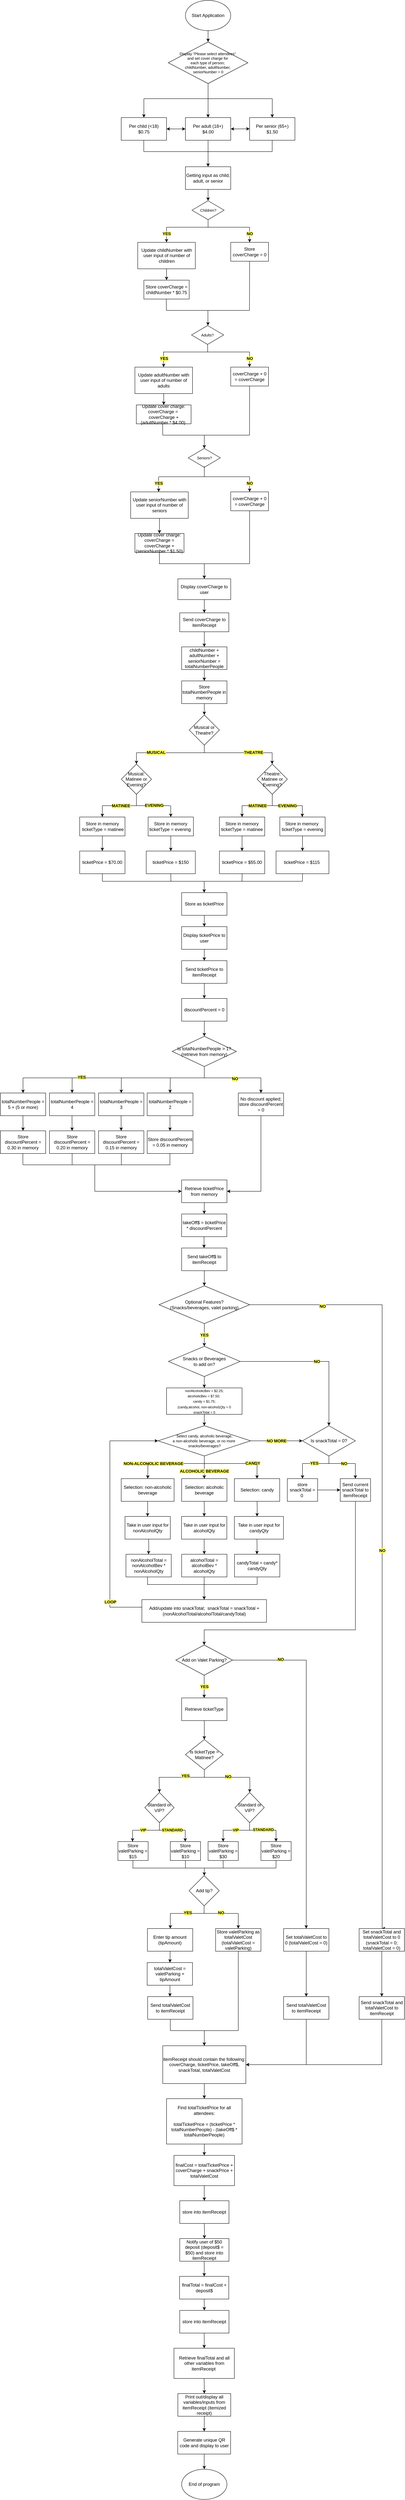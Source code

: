 <mxfile version="21.5.0" type="device" pages="2">
  <diagram name="Page-1" id="9zdCgXDpBgyHF-slQuAl">
    <mxGraphModel dx="1125" dy="3179" grid="1" gridSize="10" guides="1" tooltips="1" connect="1" arrows="1" fold="1" page="1" pageScale="1" pageWidth="1100" pageHeight="850" math="0" shadow="0">
      <root>
        <mxCell id="0" />
        <mxCell id="1" parent="0" />
        <mxCell id="ex0Uq9CPtqb74ab4knUO-3" style="edgeStyle=orthogonalEdgeStyle;rounded=0;orthogonalLoop=1;jettySize=auto;html=1;entryX=0.5;entryY=0;entryDx=0;entryDy=0;" edge="1" parent="1" source="ex0Uq9CPtqb74ab4knUO-1" target="ex0Uq9CPtqb74ab4knUO-2">
          <mxGeometry relative="1" as="geometry" />
        </mxCell>
        <mxCell id="ex0Uq9CPtqb74ab4knUO-1" value="Start Application" style="ellipse;whiteSpace=wrap;html=1;" vertex="1" parent="1">
          <mxGeometry x="520" y="-2540" width="120" height="80" as="geometry" />
        </mxCell>
        <mxCell id="ex0Uq9CPtqb74ab4knUO-2" value="&lt;p style=&quot;line-height: 20%; font-size: 10px;&quot;&gt;&lt;font style=&quot;font-size: 10px;&quot;&gt;Display &quot;Please select attendees&quot;&amp;nbsp;&lt;/font&gt;&lt;/p&gt;&lt;p style=&quot;line-height: 20%; font-size: 10px;&quot;&gt;&lt;font style=&quot;font-size: 10px;&quot;&gt;and&amp;nbsp;&lt;/font&gt;&lt;span style=&quot;background-color: initial;&quot;&gt;set cover charge for&amp;nbsp;&lt;/span&gt;&lt;/p&gt;&lt;p style=&quot;line-height: 20%; font-size: 10px;&quot;&gt;&lt;span style=&quot;background-color: initial;&quot;&gt;each type of person;&amp;nbsp;&lt;/span&gt;&lt;/p&gt;&lt;p style=&quot;line-height: 20%; font-size: 10px;&quot;&gt;&lt;span style=&quot;background-color: initial;&quot;&gt;childNumber, adultNumber,&amp;nbsp;&lt;/span&gt;&lt;/p&gt;&lt;p style=&quot;line-height: 20%; font-size: 10px;&quot;&gt;&lt;span style=&quot;background-color: initial;&quot;&gt;seniorNumber = 0&lt;/span&gt;&lt;/p&gt;" style="rhombus;whiteSpace=wrap;html=1;" vertex="1" parent="1">
          <mxGeometry x="474.69" y="-2430" width="210.63" height="110" as="geometry" />
        </mxCell>
        <mxCell id="ex0Uq9CPtqb74ab4knUO-5" value="" style="endArrow=none;html=1;rounded=0;entryX=0.5;entryY=1;entryDx=0;entryDy=0;" edge="1" parent="1" target="ex0Uq9CPtqb74ab4knUO-2">
          <mxGeometry width="50" height="50" relative="1" as="geometry">
            <mxPoint x="580" y="-2280" as="sourcePoint" />
            <mxPoint x="650" y="-2330" as="targetPoint" />
          </mxGeometry>
        </mxCell>
        <mxCell id="ex0Uq9CPtqb74ab4knUO-6" value="" style="endArrow=none;html=1;rounded=0;" edge="1" parent="1">
          <mxGeometry width="50" height="50" relative="1" as="geometry">
            <mxPoint x="410" y="-2280" as="sourcePoint" />
            <mxPoint x="750.01" y="-2280" as="targetPoint" />
          </mxGeometry>
        </mxCell>
        <mxCell id="ex0Uq9CPtqb74ab4knUO-10" value="Per child (&amp;lt;18)&lt;br&gt;$0.75" style="rounded=0;whiteSpace=wrap;html=1;" vertex="1" parent="1">
          <mxGeometry x="350" y="-2230" width="120" height="60" as="geometry" />
        </mxCell>
        <mxCell id="ex0Uq9CPtqb74ab4knUO-11" value="" style="endArrow=classic;html=1;rounded=0;" edge="1" parent="1">
          <mxGeometry width="50" height="50" relative="1" as="geometry">
            <mxPoint x="410" y="-2280" as="sourcePoint" />
            <mxPoint x="410" y="-2230" as="targetPoint" />
          </mxGeometry>
        </mxCell>
        <mxCell id="ex0Uq9CPtqb74ab4knUO-13" value="" style="endArrow=classic;html=1;rounded=0;" edge="1" parent="1">
          <mxGeometry width="50" height="50" relative="1" as="geometry">
            <mxPoint x="580" y="-2280" as="sourcePoint" />
            <mxPoint x="580.003" y="-2230" as="targetPoint" />
          </mxGeometry>
        </mxCell>
        <mxCell id="ex0Uq9CPtqb74ab4knUO-19" value="" style="endArrow=classic;html=1;rounded=0;" edge="1" parent="1">
          <mxGeometry width="50" height="50" relative="1" as="geometry">
            <mxPoint x="750" y="-2280" as="sourcePoint" />
            <mxPoint x="750" y="-2230" as="targetPoint" />
          </mxGeometry>
        </mxCell>
        <mxCell id="ex0Uq9CPtqb74ab4knUO-20" value="" style="endArrow=classic;startArrow=classic;html=1;rounded=0;exitX=1;exitY=0.5;exitDx=0;exitDy=0;entryX=0;entryY=0.5;entryDx=0;entryDy=0;" edge="1" parent="1" source="ex0Uq9CPtqb74ab4knUO-10" target="ex0Uq9CPtqb74ab4knUO-95">
          <mxGeometry width="50" height="50" relative="1" as="geometry">
            <mxPoint x="474.69" y="-2200" as="sourcePoint" />
            <mxPoint x="520" y="-2200" as="targetPoint" />
          </mxGeometry>
        </mxCell>
        <mxCell id="ex0Uq9CPtqb74ab4knUO-21" value="" style="endArrow=classic;startArrow=classic;html=1;rounded=0;entryX=0;entryY=0.5;entryDx=0;entryDy=0;exitX=1;exitY=0.5;exitDx=0;exitDy=0;" edge="1" parent="1" source="ex0Uq9CPtqb74ab4knUO-95">
          <mxGeometry width="50" height="50" relative="1" as="geometry">
            <mxPoint x="644.69" y="-2200.28" as="sourcePoint" />
            <mxPoint x="690" y="-2200.28" as="targetPoint" />
          </mxGeometry>
        </mxCell>
        <mxCell id="ex0Uq9CPtqb74ab4knUO-26" value="" style="endArrow=none;html=1;rounded=0;entryX=0.5;entryY=1;entryDx=0;entryDy=0;" edge="1" parent="1">
          <mxGeometry width="50" height="50" relative="1" as="geometry">
            <mxPoint x="580" y="-2140" as="sourcePoint" />
            <mxPoint x="580.005" y="-2170" as="targetPoint" />
          </mxGeometry>
        </mxCell>
        <mxCell id="ex0Uq9CPtqb74ab4knUO-30" value="Getting input as child, adult, or senior" style="rounded=0;whiteSpace=wrap;html=1;" vertex="1" parent="1">
          <mxGeometry x="520.01" y="-2100" width="120" height="60" as="geometry" />
        </mxCell>
        <mxCell id="ex0Uq9CPtqb74ab4knUO-50" value="" style="endArrow=none;html=1;rounded=0;" edge="1" parent="1">
          <mxGeometry width="50" height="50" relative="1" as="geometry">
            <mxPoint x="469.62" y="-1720" as="sourcePoint" />
            <mxPoint x="469.33" y="-1750" as="targetPoint" />
          </mxGeometry>
        </mxCell>
        <mxCell id="ex0Uq9CPtqb74ab4knUO-51" value="" style="endArrow=none;html=1;rounded=0;entryX=0.5;entryY=1;entryDx=0;entryDy=0;" edge="1" parent="1" target="ex0Uq9CPtqb74ab4knUO-122">
          <mxGeometry width="50" height="50" relative="1" as="geometry">
            <mxPoint x="689.62" y="-1720" as="sourcePoint" />
            <mxPoint x="689.62" y="-1750" as="targetPoint" />
          </mxGeometry>
        </mxCell>
        <mxCell id="ex0Uq9CPtqb74ab4knUO-52" value="" style="endArrow=none;html=1;rounded=0;" edge="1" parent="1">
          <mxGeometry width="50" height="50" relative="1" as="geometry">
            <mxPoint x="469.62" y="-1720" as="sourcePoint" />
            <mxPoint x="689.62" y="-1720" as="targetPoint" />
          </mxGeometry>
        </mxCell>
        <mxCell id="ex0Uq9CPtqb74ab4knUO-53" value="" style="endArrow=classic;html=1;rounded=0;entryX=0.5;entryY=0;entryDx=0;entryDy=0;" edge="1" parent="1">
          <mxGeometry width="50" height="50" relative="1" as="geometry">
            <mxPoint x="579.62" y="-1720" as="sourcePoint" />
            <mxPoint x="579.62" y="-1680" as="targetPoint" />
          </mxGeometry>
        </mxCell>
        <mxCell id="ex0Uq9CPtqb74ab4knUO-74" value="" style="endArrow=none;html=1;rounded=0;" edge="1" parent="1">
          <mxGeometry width="50" height="50" relative="1" as="geometry">
            <mxPoint x="410" y="-2140" as="sourcePoint" />
            <mxPoint x="750" y="-2140" as="targetPoint" />
          </mxGeometry>
        </mxCell>
        <mxCell id="ex0Uq9CPtqb74ab4knUO-89" value="&lt;font style=&quot;font-size: 10px;&quot;&gt;&lt;font style=&quot;font-size: 10px;&quot;&gt;Children?&lt;br&gt;&lt;/font&gt;&lt;/font&gt;" style="rhombus;whiteSpace=wrap;html=1;" vertex="1" parent="1">
          <mxGeometry x="537.5" y="-2010" width="85" height="50" as="geometry" />
        </mxCell>
        <mxCell id="ex0Uq9CPtqb74ab4knUO-90" value="" style="endArrow=classic;html=1;rounded=0;exitX=0.5;exitY=1;exitDx=0;exitDy=0;" edge="1" parent="1" source="ex0Uq9CPtqb74ab4knUO-30">
          <mxGeometry width="50" height="50" relative="1" as="geometry">
            <mxPoint x="579.76" y="-2010" as="sourcePoint" />
            <mxPoint x="580" y="-2010" as="targetPoint" />
          </mxGeometry>
        </mxCell>
        <mxCell id="ex0Uq9CPtqb74ab4knUO-95" value="Per adult (18+)&lt;br&gt;$4.00" style="rounded=0;whiteSpace=wrap;html=1;" vertex="1" parent="1">
          <mxGeometry x="520" y="-2230" width="120" height="60" as="geometry" />
        </mxCell>
        <mxCell id="ex0Uq9CPtqb74ab4knUO-97" value="Per senior (65+)&lt;br&gt;$1.50" style="rounded=0;whiteSpace=wrap;html=1;" vertex="1" parent="1">
          <mxGeometry x="690" y="-2230" width="120" height="60" as="geometry" />
        </mxCell>
        <mxCell id="ex0Uq9CPtqb74ab4knUO-98" value="" style="endArrow=none;html=1;rounded=0;entryX=0.5;entryY=1;entryDx=0;entryDy=0;" edge="1" parent="1">
          <mxGeometry width="50" height="50" relative="1" as="geometry">
            <mxPoint x="749.8" y="-2140" as="sourcePoint" />
            <mxPoint x="749.805" y="-2170" as="targetPoint" />
          </mxGeometry>
        </mxCell>
        <mxCell id="ex0Uq9CPtqb74ab4knUO-99" value="" style="endArrow=none;html=1;rounded=0;entryX=0.5;entryY=1;entryDx=0;entryDy=0;" edge="1" parent="1">
          <mxGeometry width="50" height="50" relative="1" as="geometry">
            <mxPoint x="409.76" y="-2140" as="sourcePoint" />
            <mxPoint x="409.765" y="-2170" as="targetPoint" />
          </mxGeometry>
        </mxCell>
        <mxCell id="ex0Uq9CPtqb74ab4knUO-100" value="" style="endArrow=classic;html=1;rounded=0;" edge="1" parent="1">
          <mxGeometry width="50" height="50" relative="1" as="geometry">
            <mxPoint x="580" y="-2140" as="sourcePoint" />
            <mxPoint x="580" y="-2100" as="targetPoint" />
          </mxGeometry>
        </mxCell>
        <mxCell id="ex0Uq9CPtqb74ab4knUO-101" value="" style="endArrow=none;html=1;rounded=0;" edge="1" parent="1">
          <mxGeometry width="50" height="50" relative="1" as="geometry">
            <mxPoint x="470" y="-1940" as="sourcePoint" />
            <mxPoint x="690" y="-1940" as="targetPoint" />
          </mxGeometry>
        </mxCell>
        <mxCell id="ex0Uq9CPtqb74ab4knUO-102" value="" style="endArrow=none;html=1;rounded=0;entryX=0.5;entryY=1;entryDx=0;entryDy=0;" edge="1" parent="1" target="ex0Uq9CPtqb74ab4knUO-89">
          <mxGeometry width="50" height="50" relative="1" as="geometry">
            <mxPoint x="580" y="-1940" as="sourcePoint" />
            <mxPoint x="630" y="-1860" as="targetPoint" />
          </mxGeometry>
        </mxCell>
        <mxCell id="ex0Uq9CPtqb74ab4knUO-112" value="" style="endArrow=classic;html=1;rounded=0;" edge="1" parent="1">
          <mxGeometry x="0.5" y="-5" width="50" height="50" relative="1" as="geometry">
            <mxPoint x="470" y="-1940" as="sourcePoint" />
            <mxPoint x="470" y="-1900" as="targetPoint" />
            <mxPoint as="offset" />
          </mxGeometry>
        </mxCell>
        <mxCell id="ex0Uq9CPtqb74ab4knUO-118" value="&lt;span style=&quot;background-color: rgb(255, 255, 102);&quot;&gt;&lt;b&gt;YES&lt;/b&gt;&lt;/span&gt;" style="edgeLabel;html=1;align=center;verticalAlign=middle;resizable=0;points=[];" vertex="1" connectable="0" parent="ex0Uq9CPtqb74ab4knUO-112">
          <mxGeometry x="-0.142" relative="1" as="geometry">
            <mxPoint as="offset" />
          </mxGeometry>
        </mxCell>
        <mxCell id="ex0Uq9CPtqb74ab4knUO-117" value="Store coverCharge = childNumber * $0.75" style="rounded=0;whiteSpace=wrap;html=1;" vertex="1" parent="1">
          <mxGeometry x="410" y="-1800" width="120" height="50" as="geometry" />
        </mxCell>
        <mxCell id="ex0Uq9CPtqb74ab4knUO-120" value="" style="endArrow=classic;html=1;rounded=0;" edge="1" parent="1">
          <mxGeometry x="0.5" y="-5" width="50" height="50" relative="1" as="geometry">
            <mxPoint x="690" y="-1940" as="sourcePoint" />
            <mxPoint x="690" y="-1900" as="targetPoint" />
            <mxPoint as="offset" />
          </mxGeometry>
        </mxCell>
        <mxCell id="ex0Uq9CPtqb74ab4knUO-121" value="NO" style="edgeLabel;html=1;align=center;verticalAlign=middle;resizable=0;points=[];fontStyle=1;labelBackgroundColor=#FFFF66;" vertex="1" connectable="0" parent="ex0Uq9CPtqb74ab4knUO-120">
          <mxGeometry x="-0.142" relative="1" as="geometry">
            <mxPoint as="offset" />
          </mxGeometry>
        </mxCell>
        <mxCell id="ex0Uq9CPtqb74ab4knUO-122" value="Store coverCharge = 0" style="rounded=0;whiteSpace=wrap;html=1;" vertex="1" parent="1">
          <mxGeometry x="640" y="-1900" width="100" height="50" as="geometry" />
        </mxCell>
        <mxCell id="ex0Uq9CPtqb74ab4knUO-123" value="" style="endArrow=none;html=1;rounded=0;" edge="1" parent="1">
          <mxGeometry width="50" height="50" relative="1" as="geometry">
            <mxPoint x="460" y="-1390" as="sourcePoint" />
            <mxPoint x="459.71" y="-1420" as="targetPoint" />
          </mxGeometry>
        </mxCell>
        <mxCell id="ex0Uq9CPtqb74ab4knUO-124" value="" style="endArrow=none;html=1;rounded=0;entryX=0.5;entryY=1;entryDx=0;entryDy=0;" edge="1" parent="1" target="ex0Uq9CPtqb74ab4knUO-135">
          <mxGeometry width="50" height="50" relative="1" as="geometry">
            <mxPoint x="689.76" y="-1390" as="sourcePoint" />
            <mxPoint x="689.76" y="-1420" as="targetPoint" />
          </mxGeometry>
        </mxCell>
        <mxCell id="ex0Uq9CPtqb74ab4knUO-125" value="" style="endArrow=none;html=1;rounded=0;" edge="1" parent="1">
          <mxGeometry width="50" height="50" relative="1" as="geometry">
            <mxPoint x="460" y="-1390" as="sourcePoint" />
            <mxPoint x="690" y="-1390" as="targetPoint" />
          </mxGeometry>
        </mxCell>
        <mxCell id="ex0Uq9CPtqb74ab4knUO-126" value="" style="endArrow=classic;html=1;rounded=0;entryX=0.5;entryY=0;entryDx=0;entryDy=0;" edge="1" parent="1" target="ex0Uq9CPtqb74ab4knUO-153">
          <mxGeometry width="50" height="50" relative="1" as="geometry">
            <mxPoint x="570" y="-1390" as="sourcePoint" />
            <mxPoint x="570" y="-1350" as="targetPoint" />
          </mxGeometry>
        </mxCell>
        <mxCell id="ex0Uq9CPtqb74ab4knUO-127" value="&lt;font style=&quot;font-size: 10px;&quot;&gt;&lt;font style=&quot;font-size: 10px;&quot;&gt;Adults?&lt;br&gt;&lt;/font&gt;&lt;/font&gt;" style="rhombus;whiteSpace=wrap;html=1;" vertex="1" parent="1">
          <mxGeometry x="536.25" y="-1680" width="85" height="50" as="geometry" />
        </mxCell>
        <mxCell id="ex0Uq9CPtqb74ab4knUO-128" value="" style="endArrow=none;html=1;rounded=0;" edge="1" parent="1">
          <mxGeometry width="50" height="50" relative="1" as="geometry">
            <mxPoint x="461.25" y="-1610" as="sourcePoint" />
            <mxPoint x="690" y="-1610" as="targetPoint" />
          </mxGeometry>
        </mxCell>
        <mxCell id="ex0Uq9CPtqb74ab4knUO-129" value="" style="endArrow=none;html=1;rounded=0;entryX=0.5;entryY=1;entryDx=0;entryDy=0;" edge="1" parent="1" target="ex0Uq9CPtqb74ab4knUO-127">
          <mxGeometry width="50" height="50" relative="1" as="geometry">
            <mxPoint x="579" y="-1610" as="sourcePoint" />
            <mxPoint x="625" y="-1530" as="targetPoint" />
          </mxGeometry>
        </mxCell>
        <mxCell id="ex0Uq9CPtqb74ab4knUO-130" value="" style="endArrow=classic;html=1;rounded=0;" edge="1" parent="1">
          <mxGeometry x="0.5" y="-5" width="50" height="50" relative="1" as="geometry">
            <mxPoint x="462.27" y="-1610" as="sourcePoint" />
            <mxPoint x="462.27" y="-1570" as="targetPoint" />
            <mxPoint as="offset" />
          </mxGeometry>
        </mxCell>
        <mxCell id="ex0Uq9CPtqb74ab4knUO-131" value="YES" style="edgeLabel;html=1;align=center;verticalAlign=middle;resizable=0;points=[];fontStyle=1;labelBackgroundColor=#FFFF66;" vertex="1" connectable="0" parent="ex0Uq9CPtqb74ab4knUO-130">
          <mxGeometry x="-0.142" relative="1" as="geometry">
            <mxPoint as="offset" />
          </mxGeometry>
        </mxCell>
        <mxCell id="ex0Uq9CPtqb74ab4knUO-132" value="Update cover charge: &lt;br&gt;coverCharge =&amp;nbsp;&lt;br&gt;coverCharge + (adultNumber * $4.00)&amp;nbsp;" style="rounded=0;whiteSpace=wrap;html=1;" vertex="1" parent="1">
          <mxGeometry x="390" y="-1470" width="145" height="50" as="geometry" />
        </mxCell>
        <mxCell id="ex0Uq9CPtqb74ab4knUO-133" value="" style="endArrow=classic;html=1;rounded=0;" edge="1" parent="1">
          <mxGeometry x="0.5" y="-5" width="50" height="50" relative="1" as="geometry">
            <mxPoint x="689.77" y="-1610" as="sourcePoint" />
            <mxPoint x="689.77" y="-1570" as="targetPoint" />
            <mxPoint as="offset" />
          </mxGeometry>
        </mxCell>
        <mxCell id="ex0Uq9CPtqb74ab4knUO-134" value="NO" style="edgeLabel;html=1;align=center;verticalAlign=middle;resizable=0;points=[];fontStyle=1;labelBackgroundColor=#FFFF66;" vertex="1" connectable="0" parent="ex0Uq9CPtqb74ab4knUO-133">
          <mxGeometry x="-0.142" relative="1" as="geometry">
            <mxPoint as="offset" />
          </mxGeometry>
        </mxCell>
        <mxCell id="ex0Uq9CPtqb74ab4knUO-135" value="coverCharge + 0 = coverCharge" style="rounded=0;whiteSpace=wrap;html=1;" vertex="1" parent="1">
          <mxGeometry x="640" y="-1570" width="100" height="50" as="geometry" />
        </mxCell>
        <mxCell id="ex0Uq9CPtqb74ab4knUO-149" value="" style="endArrow=none;html=1;rounded=0;" edge="1" parent="1">
          <mxGeometry width="50" height="50" relative="1" as="geometry">
            <mxPoint x="451.3" y="-1050" as="sourcePoint" />
            <mxPoint x="451.01" y="-1080" as="targetPoint" />
          </mxGeometry>
        </mxCell>
        <mxCell id="ex0Uq9CPtqb74ab4knUO-150" value="" style="endArrow=none;html=1;rounded=0;entryX=0.5;entryY=1;entryDx=0;entryDy=0;" edge="1" parent="1">
          <mxGeometry width="50" height="50" relative="1" as="geometry">
            <mxPoint x="690" y="-1050" as="sourcePoint" />
            <mxPoint x="690" y="-1190" as="targetPoint" />
          </mxGeometry>
        </mxCell>
        <mxCell id="ex0Uq9CPtqb74ab4knUO-151" value="" style="endArrow=none;html=1;rounded=0;" edge="1" parent="1">
          <mxGeometry width="50" height="50" relative="1" as="geometry">
            <mxPoint x="450" y="-1050" as="sourcePoint" />
            <mxPoint x="690" y="-1050" as="targetPoint" />
          </mxGeometry>
        </mxCell>
        <mxCell id="ex0Uq9CPtqb74ab4knUO-152" value="" style="endArrow=classic;html=1;rounded=0;entryX=0.5;entryY=0;entryDx=0;entryDy=0;" edge="1" parent="1">
          <mxGeometry width="50" height="50" relative="1" as="geometry">
            <mxPoint x="570" y="-1050" as="sourcePoint" />
            <mxPoint x="570" y="-1010" as="targetPoint" />
          </mxGeometry>
        </mxCell>
        <mxCell id="ex0Uq9CPtqb74ab4knUO-153" value="&lt;font style=&quot;font-size: 10px;&quot;&gt;&lt;font style=&quot;font-size: 10px;&quot;&gt;Seniors?&lt;br&gt;&lt;/font&gt;&lt;/font&gt;" style="rhombus;whiteSpace=wrap;html=1;" vertex="1" parent="1">
          <mxGeometry x="527.5" y="-1355" width="85" height="50" as="geometry" />
        </mxCell>
        <mxCell id="ex0Uq9CPtqb74ab4knUO-158" value="Update cover charge: coverCharge = coverCharge + (seniorNumber * $1.50)" style="rounded=0;whiteSpace=wrap;html=1;" vertex="1" parent="1">
          <mxGeometry x="386.25" y="-1130" width="130" height="50" as="geometry" />
        </mxCell>
        <mxCell id="ex0Uq9CPtqb74ab4knUO-161" value="coverCharge + 0 = coverCharge" style="rounded=0;whiteSpace=wrap;html=1;" vertex="1" parent="1">
          <mxGeometry x="640.01" y="-1240" width="100" height="50" as="geometry" />
        </mxCell>
        <mxCell id="ex0Uq9CPtqb74ab4knUO-166" style="edgeStyle=orthogonalEdgeStyle;rounded=0;orthogonalLoop=1;jettySize=auto;html=1;entryX=0.5;entryY=0;entryDx=0;entryDy=0;" edge="1" parent="1" source="ex0Uq9CPtqb74ab4knUO-164" target="ex0Uq9CPtqb74ab4knUO-165">
          <mxGeometry relative="1" as="geometry" />
        </mxCell>
        <mxCell id="ex0Uq9CPtqb74ab4knUO-164" value="Display coverCharge to user" style="rounded=0;whiteSpace=wrap;html=1;" vertex="1" parent="1">
          <mxGeometry x="500.01" y="-1010" width="140" height="55" as="geometry" />
        </mxCell>
        <mxCell id="ex0Uq9CPtqb74ab4knUO-168" style="edgeStyle=orthogonalEdgeStyle;rounded=0;orthogonalLoop=1;jettySize=auto;html=1;entryX=0.5;entryY=0;entryDx=0;entryDy=0;" edge="1" parent="1" target="ex0Uq9CPtqb74ab4knUO-167">
          <mxGeometry relative="1" as="geometry">
            <mxPoint x="570.01" y="-680" as="sourcePoint" />
          </mxGeometry>
        </mxCell>
        <mxCell id="ex0Uq9CPtqb74ab4knUO-213" style="edgeStyle=orthogonalEdgeStyle;rounded=0;orthogonalLoop=1;jettySize=auto;html=1;" edge="1" parent="1" source="ex0Uq9CPtqb74ab4knUO-165">
          <mxGeometry relative="1" as="geometry">
            <mxPoint x="569.995" y="-830" as="targetPoint" />
          </mxGeometry>
        </mxCell>
        <mxCell id="ex0Uq9CPtqb74ab4knUO-165" value="Send coverCharge to itemReceipt" style="rounded=0;whiteSpace=wrap;html=1;" vertex="1" parent="1">
          <mxGeometry x="505" y="-920" width="129.99" height="50" as="geometry" />
        </mxCell>
        <mxCell id="ex0Uq9CPtqb74ab4knUO-167" value="Musical or Theatre?" style="rhombus;whiteSpace=wrap;html=1;" vertex="1" parent="1">
          <mxGeometry x="530.02" y="-650" width="80" height="80" as="geometry" />
        </mxCell>
        <mxCell id="ex0Uq9CPtqb74ab4knUO-169" value="" style="endArrow=none;html=1;rounded=0;entryX=0.5;entryY=1;entryDx=0;entryDy=0;" edge="1" parent="1" target="ex0Uq9CPtqb74ab4knUO-167">
          <mxGeometry width="50" height="50" relative="1" as="geometry">
            <mxPoint x="570.01" y="-550" as="sourcePoint" />
            <mxPoint x="566.04" y="-570" as="targetPoint" />
          </mxGeometry>
        </mxCell>
        <mxCell id="ex0Uq9CPtqb74ab4knUO-170" value="" style="endArrow=none;html=1;rounded=0;" edge="1" parent="1">
          <mxGeometry width="50" height="50" relative="1" as="geometry">
            <mxPoint x="390.01" y="-550" as="sourcePoint" />
            <mxPoint x="750.01" y="-550" as="targetPoint" />
          </mxGeometry>
        </mxCell>
        <mxCell id="ex0Uq9CPtqb74ab4knUO-211" value="MUSICAL" style="edgeLabel;html=1;align=center;verticalAlign=middle;resizable=0;points=[];fontStyle=1;labelBackgroundColor=#FFFF66;" vertex="1" connectable="0" parent="ex0Uq9CPtqb74ab4knUO-170">
          <mxGeometry x="-0.711" y="1" relative="1" as="geometry">
            <mxPoint as="offset" />
          </mxGeometry>
        </mxCell>
        <mxCell id="ex0Uq9CPtqb74ab4knUO-212" value="THEATRE" style="edgeLabel;html=1;align=center;verticalAlign=middle;resizable=0;points=[];fontStyle=1;labelBackgroundColor=#FFFF66;" vertex="1" connectable="0" parent="ex0Uq9CPtqb74ab4knUO-170">
          <mxGeometry x="0.72" y="1" relative="1" as="geometry">
            <mxPoint as="offset" />
          </mxGeometry>
        </mxCell>
        <mxCell id="ex0Uq9CPtqb74ab4knUO-173" value="" style="endArrow=classic;html=1;rounded=0;" edge="1" parent="1">
          <mxGeometry width="50" height="50" relative="1" as="geometry">
            <mxPoint x="390.32" y="-550" as="sourcePoint" />
            <mxPoint x="390.32" y="-520" as="targetPoint" />
          </mxGeometry>
        </mxCell>
        <mxCell id="ex0Uq9CPtqb74ab4knUO-174" value="" style="endArrow=classic;html=1;rounded=0;" edge="1" parent="1">
          <mxGeometry width="50" height="50" relative="1" as="geometry">
            <mxPoint x="749.68" y="-550" as="sourcePoint" />
            <mxPoint x="749.68" y="-520" as="targetPoint" />
          </mxGeometry>
        </mxCell>
        <mxCell id="ex0Uq9CPtqb74ab4knUO-175" value="Musical: Matinee or Evening?" style="rhombus;whiteSpace=wrap;html=1;" vertex="1" parent="1">
          <mxGeometry x="350.32" y="-520" width="80" height="80" as="geometry" />
        </mxCell>
        <mxCell id="ex0Uq9CPtqb74ab4knUO-176" value="Theatre: Matinee or Evening?" style="rhombus;whiteSpace=wrap;html=1;" vertex="1" parent="1">
          <mxGeometry x="710.01" y="-520" width="80" height="80" as="geometry" />
        </mxCell>
        <mxCell id="ex0Uq9CPtqb74ab4knUO-177" value="ticketPrice = $150" style="rounded=0;whiteSpace=wrap;html=1;" vertex="1" parent="1">
          <mxGeometry x="416.26" y="-290" width="130" height="60" as="geometry" />
        </mxCell>
        <mxCell id="ex0Uq9CPtqb74ab4knUO-178" value="ticketPrice = $55.00" style="rounded=0;whiteSpace=wrap;html=1;" vertex="1" parent="1">
          <mxGeometry x="610.02" y="-290" width="119.99" height="60" as="geometry" />
        </mxCell>
        <mxCell id="ex0Uq9CPtqb74ab4knUO-179" value="ticketPrice = $115&amp;nbsp;" style="rounded=0;whiteSpace=wrap;html=1;" vertex="1" parent="1">
          <mxGeometry x="760.01" y="-290" width="140" height="60" as="geometry" />
        </mxCell>
        <mxCell id="ex0Uq9CPtqb74ab4knUO-180" value="ticketPrice = $70.00" style="rounded=0;whiteSpace=wrap;html=1;" vertex="1" parent="1">
          <mxGeometry x="240.01" y="-290" width="120" height="60" as="geometry" />
        </mxCell>
        <mxCell id="ex0Uq9CPtqb74ab4knUO-183" value="" style="endArrow=none;html=1;rounded=0;fontSize=12;startSize=8;endSize=8;curved=1;entryX=0.65;entryY=1;entryDx=0;entryDy=0;entryPerimeter=0;" edge="1" parent="1">
          <mxGeometry width="50" height="50" relative="1" as="geometry">
            <mxPoint x="829.76" y="-210" as="sourcePoint" />
            <mxPoint x="830.26" y="-230" as="targetPoint" />
          </mxGeometry>
        </mxCell>
        <mxCell id="ex0Uq9CPtqb74ab4knUO-184" value="" style="endArrow=none;html=1;rounded=0;fontSize=12;startSize=8;endSize=8;curved=1;entryX=0.5;entryY=1;entryDx=0;entryDy=0;" edge="1" parent="1" target="ex0Uq9CPtqb74ab4knUO-177">
          <mxGeometry width="50" height="50" relative="1" as="geometry">
            <mxPoint x="481.57" y="-210" as="sourcePoint" />
            <mxPoint x="549.32" y="-260" as="targetPoint" />
          </mxGeometry>
        </mxCell>
        <mxCell id="ex0Uq9CPtqb74ab4knUO-186" value="" style="endArrow=none;html=1;rounded=0;entryX=0.5;entryY=1;entryDx=0;entryDy=0;" edge="1" parent="1" target="ex0Uq9CPtqb74ab4knUO-175">
          <mxGeometry width="50" height="50" relative="1" as="geometry">
            <mxPoint x="390.32" y="-410" as="sourcePoint" />
            <mxPoint x="380.32" y="-330" as="targetPoint" />
          </mxGeometry>
        </mxCell>
        <mxCell id="ex0Uq9CPtqb74ab4knUO-187" value="" style="endArrow=none;html=1;rounded=0;" edge="1" parent="1">
          <mxGeometry width="50" height="50" relative="1" as="geometry">
            <mxPoint x="300.01" y="-410" as="sourcePoint" />
            <mxPoint x="480.01" y="-410" as="targetPoint" />
          </mxGeometry>
        </mxCell>
        <mxCell id="ex0Uq9CPtqb74ab4knUO-303" value="MATINEE" style="edgeLabel;html=1;align=center;verticalAlign=middle;resizable=0;points=[];fontStyle=1;labelBackgroundColor=#FFFF66;" vertex="1" connectable="0" parent="ex0Uq9CPtqb74ab4knUO-187">
          <mxGeometry x="-0.462" y="2" relative="1" as="geometry">
            <mxPoint y="2" as="offset" />
          </mxGeometry>
        </mxCell>
        <mxCell id="ex0Uq9CPtqb74ab4knUO-305" value="EVENING" style="edgeLabel;html=1;align=center;verticalAlign=middle;resizable=0;points=[];fontStyle=1;labelBackgroundColor=#FFFF66;" vertex="1" connectable="0" parent="ex0Uq9CPtqb74ab4knUO-187">
          <mxGeometry x="0.522" y="1" relative="1" as="geometry">
            <mxPoint as="offset" />
          </mxGeometry>
        </mxCell>
        <mxCell id="ex0Uq9CPtqb74ab4knUO-188" value="" style="endArrow=classic;html=1;rounded=0;" edge="1" parent="1" target="ex0Uq9CPtqb74ab4knUO-353">
          <mxGeometry width="50" height="50" relative="1" as="geometry">
            <mxPoint x="300.01" y="-410" as="sourcePoint" />
            <mxPoint x="300.01" y="-380" as="targetPoint" />
          </mxGeometry>
        </mxCell>
        <mxCell id="ex0Uq9CPtqb74ab4knUO-189" value="" style="endArrow=classic;html=1;rounded=0;" edge="1" parent="1" target="ex0Uq9CPtqb74ab4knUO-354">
          <mxGeometry width="50" height="50" relative="1" as="geometry">
            <mxPoint x="481.09" y="-410" as="sourcePoint" />
            <mxPoint x="481.09" y="-380" as="targetPoint" />
          </mxGeometry>
        </mxCell>
        <mxCell id="ex0Uq9CPtqb74ab4knUO-190" value="" style="endArrow=none;html=1;rounded=0;entryX=0.5;entryY=1;entryDx=0;entryDy=0;" edge="1" parent="1">
          <mxGeometry width="50" height="50" relative="1" as="geometry">
            <mxPoint x="750.01" y="-410" as="sourcePoint" />
            <mxPoint x="750.01" y="-440" as="targetPoint" />
          </mxGeometry>
        </mxCell>
        <mxCell id="ex0Uq9CPtqb74ab4knUO-191" value="" style="endArrow=none;html=1;rounded=0;" edge="1" parent="1">
          <mxGeometry width="50" height="50" relative="1" as="geometry">
            <mxPoint x="670.01" y="-410" as="sourcePoint" />
            <mxPoint x="830.01" y="-410" as="targetPoint" />
          </mxGeometry>
        </mxCell>
        <mxCell id="ex0Uq9CPtqb74ab4knUO-307" value="EVENING" style="edgeLabel;html=1;align=center;verticalAlign=middle;resizable=0;points=[];fontStyle=1;labelBackgroundColor=#FFFF66;" vertex="1" connectable="0" parent="ex0Uq9CPtqb74ab4knUO-191">
          <mxGeometry x="0.57" y="1" relative="1" as="geometry">
            <mxPoint x="-6" y="1" as="offset" />
          </mxGeometry>
        </mxCell>
        <mxCell id="ex0Uq9CPtqb74ab4knUO-308" value="MATINEE" style="edgeLabel;html=1;align=center;verticalAlign=middle;resizable=0;points=[];fontStyle=1;labelBackgroundColor=#FFFF66;" vertex="1" connectable="0" parent="ex0Uq9CPtqb74ab4knUO-191">
          <mxGeometry x="-0.534" y="-2" relative="1" as="geometry">
            <mxPoint x="3" y="-2" as="offset" />
          </mxGeometry>
        </mxCell>
        <mxCell id="ex0Uq9CPtqb74ab4knUO-192" value="" style="endArrow=classic;html=1;rounded=0;" edge="1" parent="1">
          <mxGeometry width="50" height="50" relative="1" as="geometry">
            <mxPoint x="670.01" y="-410" as="sourcePoint" />
            <mxPoint x="670.01" y="-380" as="targetPoint" />
          </mxGeometry>
        </mxCell>
        <mxCell id="ex0Uq9CPtqb74ab4knUO-193" value="" style="endArrow=classic;html=1;rounded=0;" edge="1" parent="1">
          <mxGeometry width="50" height="50" relative="1" as="geometry">
            <mxPoint x="829.53" y="-410" as="sourcePoint" />
            <mxPoint x="829.53" y="-380" as="targetPoint" />
          </mxGeometry>
        </mxCell>
        <mxCell id="ex0Uq9CPtqb74ab4knUO-194" value="" style="endArrow=none;html=1;rounded=0;fontSize=12;startSize=8;endSize=8;curved=1;entryX=0.65;entryY=1;entryDx=0;entryDy=0;entryPerimeter=0;" edge="1" parent="1">
          <mxGeometry width="50" height="50" relative="1" as="geometry">
            <mxPoint x="669.76" y="-210" as="sourcePoint" />
            <mxPoint x="670.26" y="-230" as="targetPoint" />
          </mxGeometry>
        </mxCell>
        <mxCell id="ex0Uq9CPtqb74ab4knUO-196" style="edgeStyle=orthogonalEdgeStyle;rounded=0;orthogonalLoop=1;jettySize=auto;html=1;entryX=0.5;entryY=0;entryDx=0;entryDy=0;" edge="1" parent="1" source="ex0Uq9CPtqb74ab4knUO-195" target="ex0Uq9CPtqb74ab4knUO-117">
          <mxGeometry relative="1" as="geometry" />
        </mxCell>
        <mxCell id="ex0Uq9CPtqb74ab4knUO-195" value="Update childNumber with user input of number of children" style="rounded=0;whiteSpace=wrap;html=1;" vertex="1" parent="1">
          <mxGeometry x="393.75" y="-1900" width="152.5" height="70" as="geometry" />
        </mxCell>
        <mxCell id="ex0Uq9CPtqb74ab4knUO-200" style="edgeStyle=orthogonalEdgeStyle;rounded=0;orthogonalLoop=1;jettySize=auto;html=1;" edge="1" parent="1" source="ex0Uq9CPtqb74ab4knUO-199" target="ex0Uq9CPtqb74ab4knUO-132">
          <mxGeometry relative="1" as="geometry" />
        </mxCell>
        <mxCell id="ex0Uq9CPtqb74ab4knUO-199" value="Update adultNumber with user input of number of adults" style="rounded=0;whiteSpace=wrap;html=1;" vertex="1" parent="1">
          <mxGeometry x="386.25" y="-1570" width="152.5" height="70" as="geometry" />
        </mxCell>
        <mxCell id="ex0Uq9CPtqb74ab4knUO-208" style="edgeStyle=orthogonalEdgeStyle;rounded=0;orthogonalLoop=1;jettySize=auto;html=1;entryX=0.5;entryY=0;entryDx=0;entryDy=0;" edge="1" parent="1" source="ex0Uq9CPtqb74ab4knUO-201" target="ex0Uq9CPtqb74ab4knUO-158">
          <mxGeometry relative="1" as="geometry" />
        </mxCell>
        <mxCell id="ex0Uq9CPtqb74ab4knUO-201" value="Update seniorNumber with user input of number of seniors" style="rounded=0;whiteSpace=wrap;html=1;" vertex="1" parent="1">
          <mxGeometry x="375" y="-1240" width="152.5" height="70" as="geometry" />
        </mxCell>
        <mxCell id="ex0Uq9CPtqb74ab4knUO-202" value="" style="endArrow=none;html=1;rounded=0;" edge="1" parent="1">
          <mxGeometry width="50" height="50" relative="1" as="geometry">
            <mxPoint x="450" y="-1280" as="sourcePoint" />
            <mxPoint x="690" y="-1280" as="targetPoint" />
          </mxGeometry>
        </mxCell>
        <mxCell id="ex0Uq9CPtqb74ab4knUO-203" value="" style="endArrow=none;html=1;rounded=0;entryX=0.5;entryY=0.948;entryDx=0;entryDy=0;entryPerimeter=0;" edge="1" parent="1" target="ex0Uq9CPtqb74ab4knUO-153">
          <mxGeometry width="50" height="50" relative="1" as="geometry">
            <mxPoint x="570" y="-1280" as="sourcePoint" />
            <mxPoint x="573.29" y="-1290" as="targetPoint" />
          </mxGeometry>
        </mxCell>
        <mxCell id="ex0Uq9CPtqb74ab4knUO-204" value="" style="endArrow=classic;html=1;rounded=0;" edge="1" parent="1">
          <mxGeometry x="0.5" y="-5" width="50" height="50" relative="1" as="geometry">
            <mxPoint x="449.06" y="-1280" as="sourcePoint" />
            <mxPoint x="449.06" y="-1240" as="targetPoint" />
            <mxPoint as="offset" />
          </mxGeometry>
        </mxCell>
        <mxCell id="ex0Uq9CPtqb74ab4knUO-205" value="YES" style="edgeLabel;html=1;align=center;verticalAlign=middle;resizable=0;points=[];fontStyle=1;labelBackgroundColor=#FFFF66;" vertex="1" connectable="0" parent="ex0Uq9CPtqb74ab4knUO-204">
          <mxGeometry x="-0.142" relative="1" as="geometry">
            <mxPoint as="offset" />
          </mxGeometry>
        </mxCell>
        <mxCell id="ex0Uq9CPtqb74ab4knUO-206" value="" style="endArrow=classic;html=1;rounded=0;" edge="1" parent="1">
          <mxGeometry x="0.5" y="-5" width="50" height="50" relative="1" as="geometry">
            <mxPoint x="690" y="-1280" as="sourcePoint" />
            <mxPoint x="690" y="-1240" as="targetPoint" />
            <mxPoint as="offset" />
          </mxGeometry>
        </mxCell>
        <mxCell id="ex0Uq9CPtqb74ab4knUO-207" value="NO" style="edgeLabel;html=1;align=center;verticalAlign=middle;resizable=0;points=[];fontStyle=1;labelBackgroundColor=#FFFF66;" vertex="1" connectable="0" parent="ex0Uq9CPtqb74ab4knUO-206">
          <mxGeometry x="-0.142" relative="1" as="geometry">
            <mxPoint as="offset" />
          </mxGeometry>
        </mxCell>
        <mxCell id="ex0Uq9CPtqb74ab4knUO-210" value="" style="endArrow=none;html=1;rounded=0;fontSize=12;startSize=8;endSize=8;curved=1;entryX=0.5;entryY=1;entryDx=0;entryDy=0;" edge="1" parent="1" target="ex0Uq9CPtqb74ab4knUO-180">
          <mxGeometry width="50" height="50" relative="1" as="geometry">
            <mxPoint x="300.01" y="-210" as="sourcePoint" />
            <mxPoint x="491.01" y="-220" as="targetPoint" />
          </mxGeometry>
        </mxCell>
        <mxCell id="ex0Uq9CPtqb74ab4knUO-216" style="edgeStyle=orthogonalEdgeStyle;rounded=0;orthogonalLoop=1;jettySize=auto;html=1;entryX=0.5;entryY=0;entryDx=0;entryDy=0;" edge="1" parent="1" source="ex0Uq9CPtqb74ab4knUO-214" target="ex0Uq9CPtqb74ab4knUO-215">
          <mxGeometry relative="1" as="geometry" />
        </mxCell>
        <mxCell id="ex0Uq9CPtqb74ab4knUO-214" value="childNumber + adultNumber + seniorNumber = totalNumberPeople" style="rounded=0;whiteSpace=wrap;html=1;" vertex="1" parent="1">
          <mxGeometry x="510" y="-830" width="120" height="60" as="geometry" />
        </mxCell>
        <mxCell id="ex0Uq9CPtqb74ab4knUO-215" value="Store totalNumberPeople in memory" style="rounded=0;whiteSpace=wrap;html=1;" vertex="1" parent="1">
          <mxGeometry x="510.01" y="-740" width="120" height="60" as="geometry" />
        </mxCell>
        <mxCell id="ex0Uq9CPtqb74ab4knUO-217" value="" style="endArrow=none;html=1;rounded=0;fontSize=12;startSize=8;endSize=8;curved=1;" edge="1" parent="1">
          <mxGeometry width="50" height="50" relative="1" as="geometry">
            <mxPoint x="300" y="-210" as="sourcePoint" />
            <mxPoint x="830" y="-210" as="targetPoint" />
          </mxGeometry>
        </mxCell>
        <mxCell id="ex0Uq9CPtqb74ab4knUO-218" value="" style="endArrow=classic;html=1;rounded=0;" edge="1" parent="1">
          <mxGeometry width="50" height="50" relative="1" as="geometry">
            <mxPoint x="569.73" y="-210" as="sourcePoint" />
            <mxPoint x="569.73" y="-180" as="targetPoint" />
          </mxGeometry>
        </mxCell>
        <mxCell id="ex0Uq9CPtqb74ab4knUO-221" style="edgeStyle=orthogonalEdgeStyle;rounded=0;orthogonalLoop=1;jettySize=auto;html=1;entryX=0.5;entryY=0;entryDx=0;entryDy=0;" edge="1" parent="1" source="ex0Uq9CPtqb74ab4knUO-219" target="ex0Uq9CPtqb74ab4knUO-220">
          <mxGeometry relative="1" as="geometry" />
        </mxCell>
        <mxCell id="ex0Uq9CPtqb74ab4knUO-219" value="Store as ticketPrice" style="rounded=0;whiteSpace=wrap;html=1;" vertex="1" parent="1">
          <mxGeometry x="510" y="-180" width="120" height="60" as="geometry" />
        </mxCell>
        <mxCell id="ex0Uq9CPtqb74ab4knUO-220" value="Display ticketPrice to user" style="rounded=0;whiteSpace=wrap;html=1;" vertex="1" parent="1">
          <mxGeometry x="510" y="-90" width="120" height="60" as="geometry" />
        </mxCell>
        <mxCell id="ex0Uq9CPtqb74ab4knUO-223" style="edgeStyle=orthogonalEdgeStyle;rounded=0;orthogonalLoop=1;jettySize=auto;html=1;entryX=0.5;entryY=0;entryDx=0;entryDy=0;" edge="1" parent="1" target="ex0Uq9CPtqb74ab4knUO-224">
          <mxGeometry relative="1" as="geometry">
            <mxPoint x="570" y="-30" as="sourcePoint" />
          </mxGeometry>
        </mxCell>
        <mxCell id="ex0Uq9CPtqb74ab4knUO-226" style="edgeStyle=orthogonalEdgeStyle;rounded=0;orthogonalLoop=1;jettySize=auto;html=1;entryX=0.5;entryY=0;entryDx=0;entryDy=0;exitX=0.5;exitY=1;exitDx=0;exitDy=0;" edge="1" parent="1" source="ex0Uq9CPtqb74ab4knUO-236" target="ex0Uq9CPtqb74ab4knUO-225">
          <mxGeometry relative="1" as="geometry">
            <mxPoint x="570" y="210" as="sourcePoint" />
          </mxGeometry>
        </mxCell>
        <mxCell id="ex0Uq9CPtqb74ab4knUO-237" style="edgeStyle=orthogonalEdgeStyle;rounded=0;orthogonalLoop=1;jettySize=auto;html=1;entryX=0.5;entryY=0;entryDx=0;entryDy=0;" edge="1" parent="1" source="ex0Uq9CPtqb74ab4knUO-224" target="ex0Uq9CPtqb74ab4knUO-236">
          <mxGeometry relative="1" as="geometry" />
        </mxCell>
        <mxCell id="ex0Uq9CPtqb74ab4knUO-224" value="Send ticketPrice to itemReceipt" style="rounded=0;whiteSpace=wrap;html=1;" vertex="1" parent="1">
          <mxGeometry x="510" width="120" height="60" as="geometry" />
        </mxCell>
        <mxCell id="ex0Uq9CPtqb74ab4knUO-225" value="Is totalNumberPeople &amp;gt; 1? (retrieve from memory)" style="rhombus;whiteSpace=wrap;html=1;" vertex="1" parent="1">
          <mxGeometry x="485.04" y="200" width="170" height="80" as="geometry" />
        </mxCell>
        <mxCell id="ex0Uq9CPtqb74ab4knUO-227" value="" style="endArrow=none;html=1;rounded=0;entryX=0.5;entryY=1;entryDx=0;entryDy=0;" edge="1" parent="1" target="ex0Uq9CPtqb74ab4knUO-225">
          <mxGeometry width="50" height="50" relative="1" as="geometry">
            <mxPoint x="570.02" y="310" as="sourcePoint" />
            <mxPoint x="570.22" y="300" as="targetPoint" />
          </mxGeometry>
        </mxCell>
        <mxCell id="ex0Uq9CPtqb74ab4knUO-228" value="" style="endArrow=none;html=1;rounded=0;" edge="1" parent="1">
          <mxGeometry width="50" height="50" relative="1" as="geometry">
            <mxPoint x="90" y="310" as="sourcePoint" />
            <mxPoint x="720" y="310" as="targetPoint" />
          </mxGeometry>
        </mxCell>
        <mxCell id="ex0Uq9CPtqb74ab4knUO-242" value="YES" style="edgeLabel;html=1;align=center;verticalAlign=middle;resizable=0;points=[];fontStyle=1;labelBackgroundColor=#FFFF66;" vertex="1" connectable="0" parent="ex0Uq9CPtqb74ab4knUO-228">
          <mxGeometry x="-0.509" y="2" relative="1" as="geometry">
            <mxPoint as="offset" />
          </mxGeometry>
        </mxCell>
        <mxCell id="ex0Uq9CPtqb74ab4knUO-258" value="NO" style="edgeLabel;html=1;align=center;verticalAlign=middle;resizable=0;points=[];fontStyle=1;labelBackgroundColor=#FFFF66;" vertex="1" connectable="0" parent="ex0Uq9CPtqb74ab4knUO-228">
          <mxGeometry x="0.78" y="-2" relative="1" as="geometry">
            <mxPoint as="offset" />
          </mxGeometry>
        </mxCell>
        <mxCell id="ex0Uq9CPtqb74ab4knUO-229" value="" style="endArrow=classic;html=1;rounded=0;entryX=0.5;entryY=0;entryDx=0;entryDy=0;" edge="1" parent="1" target="ex0Uq9CPtqb74ab4knUO-234">
          <mxGeometry width="50" height="50" relative="1" as="geometry">
            <mxPoint x="220" y="310" as="sourcePoint" />
            <mxPoint x="430.34" y="340" as="targetPoint" />
          </mxGeometry>
        </mxCell>
        <mxCell id="ex0Uq9CPtqb74ab4knUO-230" value="" style="endArrow=classic;html=1;rounded=0;entryX=0.5;entryY=0;entryDx=0;entryDy=0;" edge="1" parent="1" target="ex0Uq9CPtqb74ab4knUO-235">
          <mxGeometry width="50" height="50" relative="1" as="geometry">
            <mxPoint x="719.99" y="310" as="sourcePoint" />
            <mxPoint x="707.41" y="340" as="targetPoint" />
          </mxGeometry>
        </mxCell>
        <mxCell id="ex0Uq9CPtqb74ab4knUO-234" value="totalNumberPeople = 4" style="rounded=0;whiteSpace=wrap;html=1;" vertex="1" parent="1">
          <mxGeometry x="160.01" y="350" width="120" height="60" as="geometry" />
        </mxCell>
        <mxCell id="ex0Uq9CPtqb74ab4knUO-322" style="edgeStyle=orthogonalEdgeStyle;rounded=0;orthogonalLoop=1;jettySize=auto;html=1;entryX=1;entryY=0.5;entryDx=0;entryDy=0;" edge="1" parent="1" source="ex0Uq9CPtqb74ab4knUO-235" target="ex0Uq9CPtqb74ab4knUO-317">
          <mxGeometry relative="1" as="geometry">
            <Array as="points">
              <mxPoint x="720" y="610" />
            </Array>
          </mxGeometry>
        </mxCell>
        <mxCell id="ex0Uq9CPtqb74ab4knUO-235" value="No discount applied; store discountPercent = 0" style="rounded=0;whiteSpace=wrap;html=1;" vertex="1" parent="1">
          <mxGeometry x="660" y="350" width="120" height="60" as="geometry" />
        </mxCell>
        <mxCell id="ex0Uq9CPtqb74ab4knUO-236" value="discountPercent = 0" style="rounded=0;whiteSpace=wrap;html=1;" vertex="1" parent="1">
          <mxGeometry x="510.02" y="100" width="120" height="60" as="geometry" />
        </mxCell>
        <mxCell id="ex0Uq9CPtqb74ab4knUO-239" value="totalNumberPeople = 5 + (5 or more)" style="rounded=0;whiteSpace=wrap;html=1;" vertex="1" parent="1">
          <mxGeometry x="30" y="350" width="120" height="60" as="geometry" />
        </mxCell>
        <mxCell id="ex0Uq9CPtqb74ab4knUO-240" value="totalNumberPeople = 3" style="rounded=0;whiteSpace=wrap;html=1;" vertex="1" parent="1">
          <mxGeometry x="290" y="350" width="120" height="60" as="geometry" />
        </mxCell>
        <mxCell id="ex0Uq9CPtqb74ab4knUO-241" value="totalNumberPeople = 2" style="rounded=0;whiteSpace=wrap;html=1;" vertex="1" parent="1">
          <mxGeometry x="418.75" y="350" width="121.25" height="60" as="geometry" />
        </mxCell>
        <mxCell id="ex0Uq9CPtqb74ab4knUO-244" value="" style="endArrow=classic;html=1;rounded=0;" edge="1" parent="1" target="ex0Uq9CPtqb74ab4knUO-240">
          <mxGeometry width="50" height="50" relative="1" as="geometry">
            <mxPoint x="350.32" y="310" as="sourcePoint" />
            <mxPoint x="351.32" y="350" as="targetPoint" />
          </mxGeometry>
        </mxCell>
        <mxCell id="ex0Uq9CPtqb74ab4knUO-245" value="" style="endArrow=classic;html=1;rounded=0;entryX=0.5;entryY=0;entryDx=0;entryDy=0;" edge="1" parent="1" target="ex0Uq9CPtqb74ab4knUO-241">
          <mxGeometry width="50" height="50" relative="1" as="geometry">
            <mxPoint x="480" y="310" as="sourcePoint" />
            <mxPoint x="480" y="350" as="targetPoint" />
          </mxGeometry>
        </mxCell>
        <mxCell id="ex0Uq9CPtqb74ab4knUO-247" value="" style="endArrow=classic;html=1;rounded=0;entryX=0.5;entryY=0;entryDx=0;entryDy=0;" edge="1" parent="1" target="ex0Uq9CPtqb74ab4knUO-239">
          <mxGeometry width="50" height="50" relative="1" as="geometry">
            <mxPoint x="89.86" y="310" as="sourcePoint" />
            <mxPoint x="89.86" y="350" as="targetPoint" />
          </mxGeometry>
        </mxCell>
        <mxCell id="ex0Uq9CPtqb74ab4knUO-249" value="" style="endArrow=classic;html=1;rounded=0;entryX=0.5;entryY=0;entryDx=0;entryDy=0;" edge="1" parent="1" target="ex0Uq9CPtqb74ab4knUO-254">
          <mxGeometry width="50" height="50" relative="1" as="geometry">
            <mxPoint x="89.66" y="410" as="sourcePoint" />
            <mxPoint x="89.8" y="450" as="targetPoint" />
          </mxGeometry>
        </mxCell>
        <mxCell id="ex0Uq9CPtqb74ab4knUO-250" value="" style="endArrow=classic;html=1;rounded=0;" edge="1" parent="1" target="ex0Uq9CPtqb74ab4knUO-253">
          <mxGeometry width="50" height="50" relative="1" as="geometry">
            <mxPoint x="219.67" y="410" as="sourcePoint" />
            <mxPoint x="219.81" y="450" as="targetPoint" />
          </mxGeometry>
        </mxCell>
        <mxCell id="ex0Uq9CPtqb74ab4knUO-251" value="" style="endArrow=classic;html=1;rounded=0;" edge="1" parent="1" target="ex0Uq9CPtqb74ab4knUO-255">
          <mxGeometry width="50" height="50" relative="1" as="geometry">
            <mxPoint x="349.63" y="410" as="sourcePoint" />
            <mxPoint x="349.77" y="450" as="targetPoint" />
          </mxGeometry>
        </mxCell>
        <mxCell id="ex0Uq9CPtqb74ab4knUO-252" value="" style="endArrow=classic;html=1;rounded=0;" edge="1" parent="1" target="ex0Uq9CPtqb74ab4knUO-256">
          <mxGeometry width="50" height="50" relative="1" as="geometry">
            <mxPoint x="479.03" y="410" as="sourcePoint" />
            <mxPoint x="479.17" y="450" as="targetPoint" />
          </mxGeometry>
        </mxCell>
        <mxCell id="ex0Uq9CPtqb74ab4knUO-253" value="Store discountPercent = 0.20 in memory" style="rounded=0;whiteSpace=wrap;html=1;" vertex="1" parent="1">
          <mxGeometry x="160.01" y="450" width="120" height="60" as="geometry" />
        </mxCell>
        <mxCell id="ex0Uq9CPtqb74ab4knUO-254" value="Store discountPercent = 0.30 in memory" style="rounded=0;whiteSpace=wrap;html=1;" vertex="1" parent="1">
          <mxGeometry x="30" y="450" width="120" height="60" as="geometry" />
        </mxCell>
        <mxCell id="ex0Uq9CPtqb74ab4knUO-255" value="Store discountPercent = 0.15 in memory" style="rounded=0;whiteSpace=wrap;html=1;" vertex="1" parent="1">
          <mxGeometry x="290" y="450" width="120" height="60" as="geometry" />
        </mxCell>
        <mxCell id="ex0Uq9CPtqb74ab4knUO-256" value="Store discountPercent = 0.05 in memory" style="rounded=0;whiteSpace=wrap;html=1;" vertex="1" parent="1">
          <mxGeometry x="418.75" y="450" width="121.25" height="60" as="geometry" />
        </mxCell>
        <mxCell id="ex0Uq9CPtqb74ab4knUO-261" style="edgeStyle=orthogonalEdgeStyle;rounded=0;orthogonalLoop=1;jettySize=auto;html=1;entryX=0.5;entryY=0;entryDx=0;entryDy=0;" edge="1" parent="1" source="ex0Uq9CPtqb74ab4knUO-259" target="ex0Uq9CPtqb74ab4knUO-260">
          <mxGeometry relative="1" as="geometry" />
        </mxCell>
        <mxCell id="ex0Uq9CPtqb74ab4knUO-259" value="Send takeOff$ to itemReceipt" style="rounded=0;whiteSpace=wrap;html=1;" vertex="1" parent="1">
          <mxGeometry x="510" y="760" width="120" height="60" as="geometry" />
        </mxCell>
        <mxCell id="ex0Uq9CPtqb74ab4knUO-262" value="YES" style="edgeStyle=orthogonalEdgeStyle;rounded=0;orthogonalLoop=1;jettySize=auto;html=1;fontStyle=1;labelBackgroundColor=#FFFF66;" edge="1" parent="1" source="ex0Uq9CPtqb74ab4knUO-260">
          <mxGeometry relative="1" as="geometry">
            <mxPoint x="570" y="1020" as="targetPoint" />
          </mxGeometry>
        </mxCell>
        <mxCell id="ex0Uq9CPtqb74ab4knUO-263" value="NO" style="edgeStyle=orthogonalEdgeStyle;rounded=0;orthogonalLoop=1;jettySize=auto;html=1;entryX=0.5;entryY=0;entryDx=0;entryDy=0;fontStyle=1;labelBackgroundColor=#FFFF66;" edge="1" parent="1" source="ex0Uq9CPtqb74ab4knUO-260" target="ex0Uq9CPtqb74ab4knUO-447">
          <mxGeometry relative="1" as="geometry">
            <mxPoint x="1040" y="2550" as="targetPoint" />
            <Array as="points">
              <mxPoint x="1041" y="910" />
            </Array>
          </mxGeometry>
        </mxCell>
        <mxCell id="ex0Uq9CPtqb74ab4knUO-451" value="&lt;b style=&quot;background-color: rgb(255, 255, 102);&quot;&gt;NO&lt;/b&gt;" style="edgeLabel;html=1;align=center;verticalAlign=middle;resizable=0;points=[];" vertex="1" connectable="0" parent="ex0Uq9CPtqb74ab4knUO-263">
          <mxGeometry x="-0.807" y="-4" relative="1" as="geometry">
            <mxPoint as="offset" />
          </mxGeometry>
        </mxCell>
        <mxCell id="ex0Uq9CPtqb74ab4knUO-260" value="Optional Features?&lt;br&gt;(Snacks/beverages, valet parking)" style="rhombus;whiteSpace=wrap;html=1;" vertex="1" parent="1">
          <mxGeometry x="450.06" y="860" width="239.96" height="100" as="geometry" />
        </mxCell>
        <mxCell id="ex0Uq9CPtqb74ab4knUO-266" value="NO" style="edgeStyle=orthogonalEdgeStyle;rounded=0;orthogonalLoop=1;jettySize=auto;html=1;fontStyle=1;labelBackgroundColor=#FFFF66;" edge="1" parent="1" source="ex0Uq9CPtqb74ab4knUO-264" target="ex0Uq9CPtqb74ab4knUO-335">
          <mxGeometry relative="1" as="geometry">
            <mxPoint x="890" y="1230" as="targetPoint" />
            <Array as="points">
              <mxPoint x="900" y="1060" />
            </Array>
          </mxGeometry>
        </mxCell>
        <mxCell id="ex0Uq9CPtqb74ab4knUO-288" value="" style="edgeStyle=orthogonalEdgeStyle;rounded=0;orthogonalLoop=1;jettySize=auto;html=1;entryX=0.5;entryY=0;entryDx=0;entryDy=0;" edge="1" parent="1" source="ex0Uq9CPtqb74ab4knUO-264" target="ex0Uq9CPtqb74ab4knUO-287">
          <mxGeometry relative="1" as="geometry" />
        </mxCell>
        <mxCell id="ex0Uq9CPtqb74ab4knUO-264" value="Snacks or Beverages &lt;br&gt;to add on?" style="rhombus;whiteSpace=wrap;html=1;" vertex="1" parent="1">
          <mxGeometry x="475.04" y="1020" width="190" height="80" as="geometry" />
        </mxCell>
        <mxCell id="ex0Uq9CPtqb74ab4knUO-268" value="" style="endArrow=none;html=1;rounded=0;" edge="1" parent="1">
          <mxGeometry width="50" height="50" relative="1" as="geometry">
            <mxPoint x="419.68" y="1330" as="sourcePoint" />
            <mxPoint x="709.68" y="1330" as="targetPoint" />
          </mxGeometry>
        </mxCell>
        <mxCell id="ex0Uq9CPtqb74ab4knUO-453" value="&lt;b style=&quot;background-color: rgb(255, 255, 102);&quot;&gt;NON-ALCOHOLIC BEVERAGE&lt;/b&gt;" style="edgeLabel;html=1;align=center;verticalAlign=middle;resizable=0;points=[];" vertex="1" connectable="0" parent="ex0Uq9CPtqb74ab4knUO-268">
          <mxGeometry x="-0.894" relative="1" as="geometry">
            <mxPoint as="offset" />
          </mxGeometry>
        </mxCell>
        <mxCell id="ex0Uq9CPtqb74ab4knUO-454" value="&lt;b style=&quot;background-color: rgb(255, 255, 102);&quot;&gt;CANDY&lt;/b&gt;" style="edgeLabel;html=1;align=center;verticalAlign=middle;resizable=0;points=[];" vertex="1" connectable="0" parent="ex0Uq9CPtqb74ab4knUO-268">
          <mxGeometry x="0.919" y="1" relative="1" as="geometry">
            <mxPoint as="offset" />
          </mxGeometry>
        </mxCell>
        <mxCell id="ex0Uq9CPtqb74ab4knUO-271" value="Selection: candy" style="rounded=0;whiteSpace=wrap;html=1;" vertex="1" parent="1">
          <mxGeometry x="649.68" y="1370" width="120" height="60" as="geometry" />
        </mxCell>
        <mxCell id="ex0Uq9CPtqb74ab4knUO-272" value="" style="endArrow=classic;html=1;rounded=0;" edge="1" parent="1" target="ex0Uq9CPtqb74ab4knUO-271">
          <mxGeometry width="50" height="50" relative="1" as="geometry">
            <mxPoint x="709.67" y="1330" as="sourcePoint" />
            <mxPoint x="809.67" y="1260" as="targetPoint" />
          </mxGeometry>
        </mxCell>
        <mxCell id="ex0Uq9CPtqb74ab4knUO-282" style="edgeStyle=orthogonalEdgeStyle;rounded=0;orthogonalLoop=1;jettySize=auto;html=1;" edge="1" parent="1" source="ex0Uq9CPtqb74ab4knUO-276">
          <mxGeometry relative="1" as="geometry">
            <mxPoint x="419.68" y="1470" as="targetPoint" />
          </mxGeometry>
        </mxCell>
        <mxCell id="ex0Uq9CPtqb74ab4knUO-276" value="Selection: non-alcoholic beverage" style="rounded=0;whiteSpace=wrap;html=1;" vertex="1" parent="1">
          <mxGeometry x="350" y="1370" width="140.01" height="60" as="geometry" />
        </mxCell>
        <mxCell id="ex0Uq9CPtqb74ab4knUO-278" value="Selection: alcoholic beverage" style="rounded=0;whiteSpace=wrap;html=1;" vertex="1" parent="1">
          <mxGeometry x="510" y="1370" width="120" height="60" as="geometry" />
        </mxCell>
        <mxCell id="ex0Uq9CPtqb74ab4knUO-279" value="&lt;b style=&quot;background-color: rgb(255, 255, 102);&quot;&gt;ALCOHOLIC BEVERAGE&lt;/b&gt;" style="endArrow=classic;html=1;rounded=0;" edge="1" parent="1" target="ex0Uq9CPtqb74ab4knUO-278">
          <mxGeometry width="50" height="50" relative="1" as="geometry">
            <mxPoint x="569.99" y="1330" as="sourcePoint" />
            <mxPoint x="669.99" y="1260" as="targetPoint" />
          </mxGeometry>
        </mxCell>
        <mxCell id="ex0Uq9CPtqb74ab4knUO-280" value="" style="endArrow=classic;html=1;rounded=0;" edge="1" parent="1" target="ex0Uq9CPtqb74ab4knUO-276">
          <mxGeometry width="50" height="50" relative="1" as="geometry">
            <mxPoint x="420.63" y="1330" as="sourcePoint" />
            <mxPoint x="420.32" y="1370" as="targetPoint" />
          </mxGeometry>
        </mxCell>
        <mxCell id="ex0Uq9CPtqb74ab4knUO-284" style="edgeStyle=orthogonalEdgeStyle;rounded=0;orthogonalLoop=1;jettySize=auto;html=1;" edge="1" parent="1">
          <mxGeometry relative="1" as="geometry">
            <mxPoint x="569.6" y="1470" as="targetPoint" />
            <mxPoint x="569.6" y="1430" as="sourcePoint" />
          </mxGeometry>
        </mxCell>
        <mxCell id="ex0Uq9CPtqb74ab4knUO-285" style="edgeStyle=orthogonalEdgeStyle;rounded=0;orthogonalLoop=1;jettySize=auto;html=1;" edge="1" parent="1">
          <mxGeometry relative="1" as="geometry">
            <mxPoint x="709.69" y="1470" as="targetPoint" />
            <mxPoint x="709.69" y="1430" as="sourcePoint" />
          </mxGeometry>
        </mxCell>
        <mxCell id="ex0Uq9CPtqb74ab4knUO-286" value="Take in user input for alcoholQty" style="rounded=0;whiteSpace=wrap;html=1;" vertex="1" parent="1">
          <mxGeometry x="509.68" y="1470" width="120" height="60" as="geometry" />
        </mxCell>
        <mxCell id="ex0Uq9CPtqb74ab4knUO-455" style="edgeStyle=orthogonalEdgeStyle;rounded=0;orthogonalLoop=1;jettySize=auto;html=1;" edge="1" parent="1" source="ex0Uq9CPtqb74ab4knUO-287" target="ex0Uq9CPtqb74ab4knUO-331">
          <mxGeometry relative="1" as="geometry" />
        </mxCell>
        <mxCell id="ex0Uq9CPtqb74ab4knUO-287" value="&lt;font style=&quot;font-size: 9px;&quot;&gt;nonAlcoholicBev = $2.25;&lt;br&gt;alcoholicBev = $7.50;&amp;nbsp;&lt;br&gt;candy = $1.75;&lt;br&gt;(candy,alcohol, non-alcohol)Qty = 0&lt;br&gt;snackTotal = 0&lt;br&gt;&lt;/font&gt;" style="rounded=0;whiteSpace=wrap;html=1;" vertex="1" parent="1">
          <mxGeometry x="470" y="1130" width="200" height="70" as="geometry" />
        </mxCell>
        <mxCell id="ex0Uq9CPtqb74ab4knUO-291" value="Take in user input for nonAlcoholQty" style="rounded=0;whiteSpace=wrap;html=1;" vertex="1" parent="1">
          <mxGeometry x="360.0" y="1470" width="120" height="60" as="geometry" />
        </mxCell>
        <mxCell id="ex0Uq9CPtqb74ab4knUO-292" value="Take in user input for candyQty" style="rounded=0;whiteSpace=wrap;html=1;" vertex="1" parent="1">
          <mxGeometry x="649.68" y="1470" width="130" height="60" as="geometry" />
        </mxCell>
        <mxCell id="ex0Uq9CPtqb74ab4knUO-293" style="edgeStyle=orthogonalEdgeStyle;rounded=0;orthogonalLoop=1;jettySize=auto;html=1;" edge="1" parent="1">
          <mxGeometry relative="1" as="geometry">
            <mxPoint x="422.2" y="1570" as="targetPoint" />
            <mxPoint x="422.52" y="1530" as="sourcePoint" />
          </mxGeometry>
        </mxCell>
        <mxCell id="ex0Uq9CPtqb74ab4knUO-294" style="edgeStyle=orthogonalEdgeStyle;rounded=0;orthogonalLoop=1;jettySize=auto;html=1;exitX=0.5;exitY=1;exitDx=0;exitDy=0;entryX=0.5;entryY=0;entryDx=0;entryDy=0;" edge="1" parent="1" source="ex0Uq9CPtqb74ab4knUO-286" target="ex0Uq9CPtqb74ab4knUO-296">
          <mxGeometry relative="1" as="geometry">
            <mxPoint x="572.12" y="1570" as="targetPoint" />
            <mxPoint x="572.12" y="1530" as="sourcePoint" />
          </mxGeometry>
        </mxCell>
        <mxCell id="ex0Uq9CPtqb74ab4knUO-295" style="edgeStyle=orthogonalEdgeStyle;rounded=0;orthogonalLoop=1;jettySize=auto;html=1;" edge="1" parent="1">
          <mxGeometry relative="1" as="geometry">
            <mxPoint x="709.33" y="1570" as="targetPoint" />
            <mxPoint x="709.33" y="1530" as="sourcePoint" />
          </mxGeometry>
        </mxCell>
        <mxCell id="ex0Uq9CPtqb74ab4knUO-296" value="alcoholTotal = alcoholBev * alcoholQty" style="rounded=0;whiteSpace=wrap;html=1;" vertex="1" parent="1">
          <mxGeometry x="510.04" y="1570" width="120" height="60" as="geometry" />
        </mxCell>
        <mxCell id="ex0Uq9CPtqb74ab4knUO-297" value="nonAlcoholTotal = nonAlcoholBev * nonAlcoholQty" style="rounded=0;whiteSpace=wrap;html=1;" vertex="1" parent="1">
          <mxGeometry x="362.52" y="1570" width="120" height="60" as="geometry" />
        </mxCell>
        <mxCell id="ex0Uq9CPtqb74ab4knUO-298" value="candyTotal = candy* candyQty" style="rounded=0;whiteSpace=wrap;html=1;" vertex="1" parent="1">
          <mxGeometry x="650" y="1570" width="120" height="60" as="geometry" />
        </mxCell>
        <mxCell id="ex0Uq9CPtqb74ab4knUO-299" value="" style="endArrow=none;html=1;rounded=0;" edge="1" parent="1">
          <mxGeometry width="50" height="50" relative="1" as="geometry">
            <mxPoint x="418.75" y="1650" as="sourcePoint" />
            <mxPoint x="710" y="1650" as="targetPoint" />
          </mxGeometry>
        </mxCell>
        <mxCell id="ex0Uq9CPtqb74ab4knUO-300" value="" style="endArrow=none;html=1;rounded=0;entryX=0.5;entryY=1;entryDx=0;entryDy=0;" edge="1" parent="1">
          <mxGeometry width="50" height="50" relative="1" as="geometry">
            <mxPoint x="569.65" y="1650" as="sourcePoint" />
            <mxPoint x="569.65" y="1630" as="targetPoint" />
          </mxGeometry>
        </mxCell>
        <mxCell id="ex0Uq9CPtqb74ab4knUO-301" value="" style="endArrow=none;html=1;rounded=0;entryX=0.5;entryY=1;entryDx=0;entryDy=0;" edge="1" parent="1">
          <mxGeometry width="50" height="50" relative="1" as="geometry">
            <mxPoint x="419.77" y="1650" as="sourcePoint" />
            <mxPoint x="419.77" y="1630" as="targetPoint" />
          </mxGeometry>
        </mxCell>
        <mxCell id="ex0Uq9CPtqb74ab4knUO-302" value="" style="endArrow=none;html=1;rounded=0;" edge="1" parent="1">
          <mxGeometry width="50" height="50" relative="1" as="geometry">
            <mxPoint x="710.01" y="1650" as="sourcePoint" />
            <mxPoint x="710.01" y="1630" as="targetPoint" />
          </mxGeometry>
        </mxCell>
        <mxCell id="ex0Uq9CPtqb74ab4knUO-309" value="" style="endArrow=none;html=1;rounded=0;" edge="1" parent="1">
          <mxGeometry width="50" height="50" relative="1" as="geometry">
            <mxPoint x="90" y="540" as="sourcePoint" />
            <mxPoint x="480" y="540" as="targetPoint" />
          </mxGeometry>
        </mxCell>
        <mxCell id="ex0Uq9CPtqb74ab4knUO-313" value="" style="endArrow=none;html=1;rounded=0;entryX=0.5;entryY=1;entryDx=0;entryDy=0;" edge="1" parent="1">
          <mxGeometry width="50" height="50" relative="1" as="geometry">
            <mxPoint x="89.6" y="540" as="sourcePoint" />
            <mxPoint x="89.58" y="510" as="targetPoint" />
          </mxGeometry>
        </mxCell>
        <mxCell id="ex0Uq9CPtqb74ab4knUO-314" value="" style="endArrow=none;html=1;rounded=0;entryX=0.5;entryY=1;entryDx=0;entryDy=0;" edge="1" parent="1" target="ex0Uq9CPtqb74ab4knUO-253">
          <mxGeometry width="50" height="50" relative="1" as="geometry">
            <mxPoint x="220" y="540" as="sourcePoint" />
            <mxPoint x="99.58" y="520" as="targetPoint" />
          </mxGeometry>
        </mxCell>
        <mxCell id="ex0Uq9CPtqb74ab4knUO-315" value="" style="endArrow=none;html=1;rounded=0;entryX=0.5;entryY=1;entryDx=0;entryDy=0;" edge="1" parent="1">
          <mxGeometry width="50" height="50" relative="1" as="geometry">
            <mxPoint x="350.32" y="540" as="sourcePoint" />
            <mxPoint x="350.32" y="510" as="targetPoint" />
          </mxGeometry>
        </mxCell>
        <mxCell id="ex0Uq9CPtqb74ab4knUO-316" value="" style="endArrow=none;html=1;rounded=0;entryX=0.5;entryY=1;entryDx=0;entryDy=0;" edge="1" parent="1">
          <mxGeometry width="50" height="50" relative="1" as="geometry">
            <mxPoint x="478.96" y="540" as="sourcePoint" />
            <mxPoint x="478.96" y="510" as="targetPoint" />
          </mxGeometry>
        </mxCell>
        <mxCell id="ex0Uq9CPtqb74ab4knUO-317" value="Retrieve ticketPrice from memory" style="rounded=0;whiteSpace=wrap;html=1;" vertex="1" parent="1">
          <mxGeometry x="509.99" y="580" width="120" height="60" as="geometry" />
        </mxCell>
        <mxCell id="ex0Uq9CPtqb74ab4knUO-321" value="" style="endArrow=classic;html=1;rounded=0;edgeStyle=orthogonalEdgeStyle;entryX=0;entryY=0.5;entryDx=0;entryDy=0;" edge="1" parent="1" target="ex0Uq9CPtqb74ab4knUO-317">
          <mxGeometry width="50" height="50" relative="1" as="geometry">
            <mxPoint x="280" y="540" as="sourcePoint" />
            <mxPoint x="280" y="620" as="targetPoint" />
            <Array as="points">
              <mxPoint x="280" y="610" />
            </Array>
          </mxGeometry>
        </mxCell>
        <mxCell id="ex0Uq9CPtqb74ab4knUO-325" style="edgeStyle=orthogonalEdgeStyle;rounded=0;orthogonalLoop=1;jettySize=auto;html=1;entryX=0.5;entryY=0;entryDx=0;entryDy=0;exitX=0.5;exitY=1;exitDx=0;exitDy=0;" edge="1" parent="1" target="ex0Uq9CPtqb74ab4knUO-326" source="ex0Uq9CPtqb74ab4knUO-317">
          <mxGeometry relative="1" as="geometry">
            <mxPoint x="570" y="730" as="sourcePoint" />
          </mxGeometry>
        </mxCell>
        <mxCell id="ex0Uq9CPtqb74ab4knUO-326" value="takeOff$ = ticketPrice * discountPercent" style="rounded=0;whiteSpace=wrap;html=1;" vertex="1" parent="1">
          <mxGeometry x="509.99" y="670" width="119.68" height="60" as="geometry" />
        </mxCell>
        <mxCell id="ex0Uq9CPtqb74ab4knUO-328" style="edgeStyle=orthogonalEdgeStyle;rounded=0;orthogonalLoop=1;jettySize=auto;html=1;entryX=0.5;entryY=0;entryDx=0;entryDy=0;" edge="1" parent="1">
          <mxGeometry relative="1" as="geometry">
            <mxPoint x="569.34" y="730" as="sourcePoint" />
            <mxPoint x="569.34" y="760" as="targetPoint" />
          </mxGeometry>
        </mxCell>
        <mxCell id="ex0Uq9CPtqb74ab4knUO-329" value="" style="endArrow=classic;html=1;rounded=0;entryX=0.5;entryY=0;entryDx=0;entryDy=0;" edge="1" parent="1" target="ex0Uq9CPtqb74ab4knUO-330">
          <mxGeometry width="50" height="50" relative="1" as="geometry">
            <mxPoint x="569.51" y="1650" as="sourcePoint" />
            <mxPoint x="570" y="1690" as="targetPoint" />
          </mxGeometry>
        </mxCell>
        <mxCell id="ex0Uq9CPtqb74ab4knUO-333" style="edgeStyle=orthogonalEdgeStyle;rounded=0;orthogonalLoop=1;jettySize=auto;html=1;entryX=0;entryY=0.5;entryDx=0;entryDy=0;" edge="1" parent="1" source="ex0Uq9CPtqb74ab4knUO-330" target="ex0Uq9CPtqb74ab4knUO-331">
          <mxGeometry relative="1" as="geometry">
            <Array as="points">
              <mxPoint x="320" y="1710" />
              <mxPoint x="320" y="1270" />
            </Array>
          </mxGeometry>
        </mxCell>
        <mxCell id="ex0Uq9CPtqb74ab4knUO-352" value="&lt;span style=&quot;background-color: rgb(255, 255, 102);&quot;&gt;LOOP&lt;/span&gt;" style="edgeLabel;html=1;align=center;verticalAlign=middle;resizable=0;points=[];fontStyle=1" vertex="1" connectable="0" parent="ex0Uq9CPtqb74ab4knUO-333">
          <mxGeometry x="-0.696" y="-1" relative="1" as="geometry">
            <mxPoint as="offset" />
          </mxGeometry>
        </mxCell>
        <mxCell id="ex0Uq9CPtqb74ab4knUO-330" value="Add/update into snackTotal;&amp;nbsp; snackTotal = snackTotal + (nonAlcoholTotal/alcoholTotal/candyTotal)&lt;br&gt;" style="rounded=0;whiteSpace=wrap;html=1;" vertex="1" parent="1">
          <mxGeometry x="404.69" y="1690" width="329.96" height="60" as="geometry" />
        </mxCell>
        <mxCell id="ex0Uq9CPtqb74ab4knUO-334" value="&lt;b style=&quot;background-color: rgb(255, 255, 102);&quot;&gt;NO MORE&lt;/b&gt;" style="edgeStyle=orthogonalEdgeStyle;rounded=0;orthogonalLoop=1;jettySize=auto;html=1;" edge="1" parent="1" source="ex0Uq9CPtqb74ab4knUO-331">
          <mxGeometry relative="1" as="geometry">
            <mxPoint x="830" y="1270" as="targetPoint" />
          </mxGeometry>
        </mxCell>
        <mxCell id="ex0Uq9CPtqb74ab4knUO-331" value="&lt;p style=&quot;line-height: 0%;&quot;&gt;&lt;span style=&quot;font-size: 10px;&quot;&gt;Select candy, alcoholic beverage,&lt;/span&gt;&lt;/p&gt;&lt;p style=&quot;line-height: 0%;&quot;&gt;&lt;span style=&quot;font-size: 10px;&quot;&gt;a non-alcoholic beverage, or no more&amp;nbsp;&lt;/span&gt;&lt;/p&gt;&lt;p style=&quot;line-height: 0%;&quot;&gt;&lt;span style=&quot;font-size: 10px;&quot;&gt;snacks/beverages?&lt;/span&gt;&lt;/p&gt;" style="rhombus;whiteSpace=wrap;html=1;" vertex="1" parent="1">
          <mxGeometry x="447.56" y="1230" width="244.96" height="80" as="geometry" />
        </mxCell>
        <mxCell id="ex0Uq9CPtqb74ab4knUO-332" value="" style="endArrow=none;html=1;rounded=0;entryX=0.5;entryY=1;entryDx=0;entryDy=0;" edge="1" parent="1" target="ex0Uq9CPtqb74ab4knUO-331">
          <mxGeometry width="50" height="50" relative="1" as="geometry">
            <mxPoint x="570" y="1330" as="sourcePoint" />
            <mxPoint x="550" y="1370" as="targetPoint" />
          </mxGeometry>
        </mxCell>
        <mxCell id="ex0Uq9CPtqb74ab4knUO-335" value="Is snackTotal = 0?" style="rhombus;whiteSpace=wrap;html=1;" vertex="1" parent="1">
          <mxGeometry x="830" y="1230" width="140" height="80" as="geometry" />
        </mxCell>
        <mxCell id="ex0Uq9CPtqb74ab4knUO-337" value="" style="endArrow=none;html=1;rounded=0;entryX=0.5;entryY=1;entryDx=0;entryDy=0;" edge="1" parent="1" target="ex0Uq9CPtqb74ab4knUO-335">
          <mxGeometry width="50" height="50" relative="1" as="geometry">
            <mxPoint x="900" y="1330" as="sourcePoint" />
            <mxPoint x="830" y="1270" as="targetPoint" />
          </mxGeometry>
        </mxCell>
        <mxCell id="ex0Uq9CPtqb74ab4knUO-338" value="" style="endArrow=none;html=1;rounded=0;" edge="1" parent="1">
          <mxGeometry width="50" height="50" relative="1" as="geometry">
            <mxPoint x="830" y="1330" as="sourcePoint" />
            <mxPoint x="970" y="1330" as="targetPoint" />
          </mxGeometry>
        </mxCell>
        <mxCell id="ex0Uq9CPtqb74ab4knUO-348" value="YES" style="edgeLabel;html=1;align=center;verticalAlign=middle;resizable=0;points=[];fontStyle=1;labelBackgroundColor=#FFFF66;" vertex="1" connectable="0" parent="ex0Uq9CPtqb74ab4knUO-338">
          <mxGeometry x="-0.557" y="1" relative="1" as="geometry">
            <mxPoint as="offset" />
          </mxGeometry>
        </mxCell>
        <mxCell id="ex0Uq9CPtqb74ab4knUO-349" value="NO" style="edgeLabel;html=1;align=center;verticalAlign=middle;resizable=0;points=[];fontStyle=1;labelBackgroundColor=#FFFF66;" vertex="1" connectable="0" parent="ex0Uq9CPtqb74ab4knUO-338">
          <mxGeometry x="0.562" y="-2" relative="1" as="geometry">
            <mxPoint y="-2" as="offset" />
          </mxGeometry>
        </mxCell>
        <mxCell id="ex0Uq9CPtqb74ab4knUO-339" value="" style="endArrow=classic;html=1;rounded=0;" edge="1" parent="1">
          <mxGeometry width="50" height="50" relative="1" as="geometry">
            <mxPoint x="830" y="1330" as="sourcePoint" />
            <mxPoint x="830" y="1370" as="targetPoint" />
          </mxGeometry>
        </mxCell>
        <mxCell id="ex0Uq9CPtqb74ab4knUO-340" value="" style="endArrow=classic;html=1;rounded=0;" edge="1" parent="1">
          <mxGeometry width="50" height="50" relative="1" as="geometry">
            <mxPoint x="970" y="1330" as="sourcePoint" />
            <mxPoint x="970" y="1370" as="targetPoint" />
          </mxGeometry>
        </mxCell>
        <mxCell id="ex0Uq9CPtqb74ab4knUO-343" style="edgeStyle=orthogonalEdgeStyle;rounded=0;orthogonalLoop=1;jettySize=auto;html=1;entryX=0;entryY=0.5;entryDx=0;entryDy=0;" edge="1" parent="1" source="ex0Uq9CPtqb74ab4knUO-341" target="ex0Uq9CPtqb74ab4knUO-342">
          <mxGeometry relative="1" as="geometry" />
        </mxCell>
        <mxCell id="ex0Uq9CPtqb74ab4knUO-341" value="store snackTotal = 0&amp;nbsp;" style="rounded=0;whiteSpace=wrap;html=1;" vertex="1" parent="1">
          <mxGeometry x="789.85" y="1370" width="80.32" height="60" as="geometry" />
        </mxCell>
        <mxCell id="ex0Uq9CPtqb74ab4knUO-346" style="edgeStyle=orthogonalEdgeStyle;rounded=0;orthogonalLoop=1;jettySize=auto;html=1;entryX=0.5;entryY=0;entryDx=0;entryDy=0;" edge="1" parent="1" source="ex0Uq9CPtqb74ab4knUO-342" target="ex0Uq9CPtqb74ab4knUO-351">
          <mxGeometry relative="1" as="geometry">
            <mxPoint x="640" y="1830" as="targetPoint" />
            <Array as="points">
              <mxPoint x="970" y="1770" />
              <mxPoint x="570" y="1770" />
            </Array>
          </mxGeometry>
        </mxCell>
        <mxCell id="ex0Uq9CPtqb74ab4knUO-342" value="Send current snackTotal to itemReceipt" style="rounded=0;whiteSpace=wrap;html=1;" vertex="1" parent="1">
          <mxGeometry x="930.0" y="1370" width="80.32" height="60" as="geometry" />
        </mxCell>
        <mxCell id="ex0Uq9CPtqb74ab4knUO-361" value="YES" style="edgeStyle=orthogonalEdgeStyle;rounded=0;orthogonalLoop=1;jettySize=auto;html=1;fontStyle=1;labelBackgroundColor=#FFFF66;" edge="1" parent="1" source="ex0Uq9CPtqb74ab4knUO-351">
          <mxGeometry relative="1" as="geometry">
            <mxPoint x="569.68" y="1950.0" as="targetPoint" />
          </mxGeometry>
        </mxCell>
        <mxCell id="ex0Uq9CPtqb74ab4knUO-351" value="Add on Valet Parking?" style="rhombus;whiteSpace=wrap;html=1;" vertex="1" parent="1">
          <mxGeometry x="494.68" y="1810" width="150" height="80" as="geometry" />
        </mxCell>
        <mxCell id="ex0Uq9CPtqb74ab4knUO-355" style="edgeStyle=orthogonalEdgeStyle;rounded=0;orthogonalLoop=1;jettySize=auto;html=1;entryX=0.5;entryY=0;entryDx=0;entryDy=0;" edge="1" parent="1" source="ex0Uq9CPtqb74ab4knUO-353" target="ex0Uq9CPtqb74ab4knUO-180">
          <mxGeometry relative="1" as="geometry" />
        </mxCell>
        <mxCell id="ex0Uq9CPtqb74ab4knUO-353" value="Store in memory&lt;br&gt;&amp;nbsp;ticketType = matinee" style="rounded=0;whiteSpace=wrap;html=1;" vertex="1" parent="1">
          <mxGeometry x="240" y="-380" width="120" height="50" as="geometry" />
        </mxCell>
        <mxCell id="ex0Uq9CPtqb74ab4knUO-356" style="edgeStyle=orthogonalEdgeStyle;rounded=0;orthogonalLoop=1;jettySize=auto;html=1;" edge="1" parent="1" source="ex0Uq9CPtqb74ab4knUO-354" target="ex0Uq9CPtqb74ab4knUO-177">
          <mxGeometry relative="1" as="geometry" />
        </mxCell>
        <mxCell id="ex0Uq9CPtqb74ab4knUO-354" value="Store in memory&lt;br&gt;ticketType = evening&amp;nbsp;" style="rounded=0;whiteSpace=wrap;html=1;" vertex="1" parent="1">
          <mxGeometry x="421.26" y="-380" width="120" height="50" as="geometry" />
        </mxCell>
        <mxCell id="ex0Uq9CPtqb74ab4knUO-357" style="edgeStyle=orthogonalEdgeStyle;rounded=0;orthogonalLoop=1;jettySize=auto;html=1;entryX=0.5;entryY=0;entryDx=0;entryDy=0;" edge="1" parent="1" source="ex0Uq9CPtqb74ab4knUO-358">
          <mxGeometry relative="1" as="geometry">
            <mxPoint x="670.02" y="-290" as="targetPoint" />
          </mxGeometry>
        </mxCell>
        <mxCell id="ex0Uq9CPtqb74ab4knUO-358" value="Store in memory&lt;br&gt;&amp;nbsp;ticketType = matinee&amp;nbsp;" style="rounded=0;whiteSpace=wrap;html=1;" vertex="1" parent="1">
          <mxGeometry x="610.02" y="-380" width="120" height="50" as="geometry" />
        </mxCell>
        <mxCell id="ex0Uq9CPtqb74ab4knUO-359" style="edgeStyle=orthogonalEdgeStyle;rounded=0;orthogonalLoop=1;jettySize=auto;html=1;" edge="1" parent="1" source="ex0Uq9CPtqb74ab4knUO-360" target="ex0Uq9CPtqb74ab4knUO-179">
          <mxGeometry relative="1" as="geometry">
            <mxPoint x="851.02" y="-290" as="targetPoint" />
            <Array as="points" />
          </mxGeometry>
        </mxCell>
        <mxCell id="ex0Uq9CPtqb74ab4knUO-360" value="Store in memory&amp;nbsp; ticketType = evening" style="rounded=0;whiteSpace=wrap;html=1;" vertex="1" parent="1">
          <mxGeometry x="770.01" y="-380" width="120" height="50" as="geometry" />
        </mxCell>
        <mxCell id="ex0Uq9CPtqb74ab4knUO-364" style="edgeStyle=orthogonalEdgeStyle;rounded=0;orthogonalLoop=1;jettySize=auto;html=1;" edge="1" parent="1" source="ex0Uq9CPtqb74ab4knUO-363">
          <mxGeometry relative="1" as="geometry">
            <mxPoint x="570" y="2060" as="targetPoint" />
          </mxGeometry>
        </mxCell>
        <mxCell id="ex0Uq9CPtqb74ab4knUO-363" value="Retrieve ticketType" style="rounded=0;whiteSpace=wrap;html=1;" vertex="1" parent="1">
          <mxGeometry x="510" y="1950" width="120" height="60" as="geometry" />
        </mxCell>
        <mxCell id="ex0Uq9CPtqb74ab4knUO-365" value="Is ticketType = Matinee?" style="rhombus;whiteSpace=wrap;html=1;" vertex="1" parent="1">
          <mxGeometry x="520.04" y="2060" width="99.96" height="80" as="geometry" />
        </mxCell>
        <mxCell id="ex0Uq9CPtqb74ab4knUO-366" value="" style="endArrow=none;html=1;rounded=0;exitX=0.5;exitY=1;exitDx=0;exitDy=0;" edge="1" parent="1" source="ex0Uq9CPtqb74ab4knUO-365">
          <mxGeometry width="50" height="50" relative="1" as="geometry">
            <mxPoint x="580" y="2030" as="sourcePoint" />
            <mxPoint x="570" y="2160" as="targetPoint" />
          </mxGeometry>
        </mxCell>
        <mxCell id="ex0Uq9CPtqb74ab4knUO-367" value="" style="endArrow=none;html=1;rounded=0;" edge="1" parent="1">
          <mxGeometry width="50" height="50" relative="1" as="geometry">
            <mxPoint x="450" y="2160" as="sourcePoint" />
            <mxPoint x="690" y="2160" as="targetPoint" />
          </mxGeometry>
        </mxCell>
        <mxCell id="ex0Uq9CPtqb74ab4knUO-370" value="YES" style="edgeLabel;html=1;align=center;verticalAlign=middle;resizable=0;points=[];fontStyle=1;labelBackgroundColor=#FFFF66;" vertex="1" connectable="0" parent="ex0Uq9CPtqb74ab4knUO-367">
          <mxGeometry x="-0.422" y="4" relative="1" as="geometry">
            <mxPoint as="offset" />
          </mxGeometry>
        </mxCell>
        <mxCell id="ex0Uq9CPtqb74ab4knUO-371" value="NO" style="edgeLabel;html=1;align=center;verticalAlign=middle;resizable=0;points=[];fontStyle=1;labelBackgroundColor=#FFFF66;" vertex="1" connectable="0" parent="ex0Uq9CPtqb74ab4knUO-367">
          <mxGeometry x="0.522" y="2" relative="1" as="geometry">
            <mxPoint as="offset" />
          </mxGeometry>
        </mxCell>
        <mxCell id="ex0Uq9CPtqb74ab4knUO-369" style="edgeStyle=orthogonalEdgeStyle;rounded=0;orthogonalLoop=1;jettySize=auto;html=1;entryX=0.5;entryY=0;entryDx=0;entryDy=0;" edge="1" parent="1" target="ex0Uq9CPtqb74ab4knUO-373">
          <mxGeometry relative="1" as="geometry">
            <mxPoint x="688.75" y="2200" as="targetPoint" />
            <mxPoint x="690.25" y="2160" as="sourcePoint" />
          </mxGeometry>
        </mxCell>
        <mxCell id="ex0Uq9CPtqb74ab4knUO-373" value="Standard or VIP?" style="rhombus;whiteSpace=wrap;html=1;" vertex="1" parent="1">
          <mxGeometry x="651.25" y="2200" width="77.52" height="80" as="geometry" />
        </mxCell>
        <mxCell id="ex0Uq9CPtqb74ab4knUO-374" style="edgeStyle=orthogonalEdgeStyle;rounded=0;orthogonalLoop=1;jettySize=auto;html=1;entryX=0.5;entryY=0;entryDx=0;entryDy=0;" edge="1" parent="1" target="ex0Uq9CPtqb74ab4knUO-375">
          <mxGeometry relative="1" as="geometry">
            <mxPoint x="449.99" y="2200" as="targetPoint" />
            <mxPoint x="450.31" y="2160" as="sourcePoint" />
          </mxGeometry>
        </mxCell>
        <mxCell id="ex0Uq9CPtqb74ab4knUO-375" value="Standard or VIP?" style="rhombus;whiteSpace=wrap;html=1;" vertex="1" parent="1">
          <mxGeometry x="412.49" y="2200" width="77.52" height="80" as="geometry" />
        </mxCell>
        <mxCell id="ex0Uq9CPtqb74ab4knUO-376" value="" style="endArrow=none;html=1;rounded=0;entryX=0.5;entryY=1;entryDx=0;entryDy=0;" edge="1" parent="1" target="ex0Uq9CPtqb74ab4knUO-375">
          <mxGeometry width="50" height="50" relative="1" as="geometry">
            <mxPoint x="451" y="2300" as="sourcePoint" />
            <mxPoint x="560" y="2250" as="targetPoint" />
          </mxGeometry>
        </mxCell>
        <mxCell id="ex0Uq9CPtqb74ab4knUO-377" value="" style="endArrow=none;html=1;rounded=0;entryX=0.5;entryY=1;entryDx=0;entryDy=0;" edge="1" parent="1">
          <mxGeometry width="50" height="50" relative="1" as="geometry">
            <mxPoint x="690.02" y="2300" as="sourcePoint" />
            <mxPoint x="690.02" y="2280" as="targetPoint" />
          </mxGeometry>
        </mxCell>
        <mxCell id="ex0Uq9CPtqb74ab4knUO-379" value="" style="endArrow=none;html=1;rounded=0;" edge="1" parent="1">
          <mxGeometry width="50" height="50" relative="1" as="geometry">
            <mxPoint x="380" y="2300" as="sourcePoint" />
            <mxPoint x="520" y="2300" as="targetPoint" />
          </mxGeometry>
        </mxCell>
        <mxCell id="ex0Uq9CPtqb74ab4knUO-389" value="&lt;font style=&quot;font-size: 10px;&quot;&gt;VIP&lt;/font&gt;" style="edgeLabel;html=1;align=center;verticalAlign=middle;resizable=0;points=[];fontStyle=1;labelBackgroundColor=#FFFF66;" vertex="1" connectable="0" parent="ex0Uq9CPtqb74ab4knUO-379">
          <mxGeometry x="-0.602" y="1" relative="1" as="geometry">
            <mxPoint as="offset" />
          </mxGeometry>
        </mxCell>
        <mxCell id="ex0Uq9CPtqb74ab4knUO-391" value="&lt;font style=&quot;font-size: 10px;&quot;&gt;STANDARD&lt;/font&gt;" style="edgeLabel;html=1;align=center;verticalAlign=middle;resizable=0;points=[];fontStyle=1;labelBackgroundColor=#FFFF66;" vertex="1" connectable="0" parent="ex0Uq9CPtqb74ab4knUO-379">
          <mxGeometry x="0.502" y="1" relative="1" as="geometry">
            <mxPoint as="offset" />
          </mxGeometry>
        </mxCell>
        <mxCell id="ex0Uq9CPtqb74ab4knUO-380" value="" style="endArrow=classic;html=1;rounded=0;" edge="1" parent="1">
          <mxGeometry width="50" height="50" relative="1" as="geometry">
            <mxPoint x="380" y="2300" as="sourcePoint" />
            <mxPoint x="380" y="2330" as="targetPoint" />
          </mxGeometry>
        </mxCell>
        <mxCell id="ex0Uq9CPtqb74ab4knUO-381" value="" style="endArrow=classic;html=1;rounded=0;" edge="1" parent="1">
          <mxGeometry width="50" height="50" relative="1" as="geometry">
            <mxPoint x="519.52" y="2300" as="sourcePoint" />
            <mxPoint x="519.52" y="2330" as="targetPoint" />
          </mxGeometry>
        </mxCell>
        <mxCell id="ex0Uq9CPtqb74ab4knUO-382" value="" style="endArrow=none;html=1;rounded=0;" edge="1" parent="1">
          <mxGeometry width="50" height="50" relative="1" as="geometry">
            <mxPoint x="620" y="2300" as="sourcePoint" />
            <mxPoint x="760" y="2300" as="targetPoint" />
          </mxGeometry>
        </mxCell>
        <mxCell id="ex0Uq9CPtqb74ab4knUO-392" value="&lt;font style=&quot;font-size: 10px;&quot;&gt;VIP&lt;/font&gt;" style="edgeLabel;html=1;align=center;verticalAlign=middle;resizable=0;points=[];fontStyle=1;labelBackgroundColor=#FFFF66;" vertex="1" connectable="0" parent="ex0Uq9CPtqb74ab4knUO-382">
          <mxGeometry x="-0.526" y="1" relative="1" as="geometry">
            <mxPoint as="offset" />
          </mxGeometry>
        </mxCell>
        <mxCell id="ex0Uq9CPtqb74ab4knUO-393" value="&lt;font style=&quot;font-size: 10px;&quot;&gt;STANDARD&lt;/font&gt;" style="edgeLabel;html=1;align=center;verticalAlign=middle;resizable=0;points=[];fontStyle=1;labelBackgroundColor=#FFFF66;" vertex="1" connectable="0" parent="ex0Uq9CPtqb74ab4knUO-382">
          <mxGeometry x="0.516" y="2" relative="1" as="geometry">
            <mxPoint as="offset" />
          </mxGeometry>
        </mxCell>
        <mxCell id="ex0Uq9CPtqb74ab4knUO-383" value="" style="endArrow=classic;html=1;rounded=0;" edge="1" parent="1">
          <mxGeometry width="50" height="50" relative="1" as="geometry">
            <mxPoint x="619.9" y="2300" as="sourcePoint" />
            <mxPoint x="619.9" y="2330" as="targetPoint" />
          </mxGeometry>
        </mxCell>
        <mxCell id="ex0Uq9CPtqb74ab4knUO-384" value="" style="endArrow=classic;html=1;rounded=0;" edge="1" parent="1">
          <mxGeometry width="50" height="50" relative="1" as="geometry">
            <mxPoint x="760.01" y="2300" as="sourcePoint" />
            <mxPoint x="760.01" y="2330" as="targetPoint" />
          </mxGeometry>
        </mxCell>
        <mxCell id="ex0Uq9CPtqb74ab4knUO-385" value="Store valetParking = $15" style="rounded=0;whiteSpace=wrap;html=1;" vertex="1" parent="1">
          <mxGeometry x="341.24" y="2330" width="80.02" height="50" as="geometry" />
        </mxCell>
        <mxCell id="ex0Uq9CPtqb74ab4knUO-386" value="Store valetParking = $10" style="rounded=0;whiteSpace=wrap;html=1;" vertex="1" parent="1">
          <mxGeometry x="480" y="2330" width="80.02" height="50" as="geometry" />
        </mxCell>
        <mxCell id="ex0Uq9CPtqb74ab4knUO-387" value="Store valetParking = $30" style="rounded=0;whiteSpace=wrap;html=1;" vertex="1" parent="1">
          <mxGeometry x="580" y="2330" width="80" height="50" as="geometry" />
        </mxCell>
        <mxCell id="ex0Uq9CPtqb74ab4knUO-388" value="Store valetParking = $20" style="rounded=0;whiteSpace=wrap;html=1;" vertex="1" parent="1">
          <mxGeometry x="720" y="2330" width="80.02" height="50" as="geometry" />
        </mxCell>
        <mxCell id="ex0Uq9CPtqb74ab4knUO-394" value="" style="endArrow=none;html=1;rounded=0;entryX=0.5;entryY=1;entryDx=0;entryDy=0;" edge="1" parent="1" target="ex0Uq9CPtqb74ab4knUO-387">
          <mxGeometry width="50" height="50" relative="1" as="geometry">
            <mxPoint x="620" y="2400" as="sourcePoint" />
            <mxPoint x="700" y="2320" as="targetPoint" />
          </mxGeometry>
        </mxCell>
        <mxCell id="ex0Uq9CPtqb74ab4knUO-395" value="" style="endArrow=none;html=1;rounded=0;entryX=0.5;entryY=1;entryDx=0;entryDy=0;" edge="1" parent="1">
          <mxGeometry width="50" height="50" relative="1" as="geometry">
            <mxPoint x="760.01" y="2400" as="sourcePoint" />
            <mxPoint x="760.01" y="2380" as="targetPoint" />
          </mxGeometry>
        </mxCell>
        <mxCell id="ex0Uq9CPtqb74ab4knUO-396" value="" style="endArrow=none;html=1;rounded=0;entryX=0.5;entryY=1;entryDx=0;entryDy=0;" edge="1" parent="1">
          <mxGeometry width="50" height="50" relative="1" as="geometry">
            <mxPoint x="520.01" y="2400" as="sourcePoint" />
            <mxPoint x="520.01" y="2380" as="targetPoint" />
          </mxGeometry>
        </mxCell>
        <mxCell id="ex0Uq9CPtqb74ab4knUO-397" value="" style="endArrow=none;html=1;rounded=0;entryX=0.5;entryY=1;entryDx=0;entryDy=0;" edge="1" parent="1">
          <mxGeometry width="50" height="50" relative="1" as="geometry">
            <mxPoint x="381.01" y="2400" as="sourcePoint" />
            <mxPoint x="381.01" y="2380" as="targetPoint" />
          </mxGeometry>
        </mxCell>
        <mxCell id="ex0Uq9CPtqb74ab4knUO-398" value="" style="endArrow=none;html=1;rounded=0;" edge="1" parent="1">
          <mxGeometry width="50" height="50" relative="1" as="geometry">
            <mxPoint x="380" y="2400" as="sourcePoint" />
            <mxPoint x="760" y="2400" as="targetPoint" />
          </mxGeometry>
        </mxCell>
        <mxCell id="ex0Uq9CPtqb74ab4knUO-399" value="" style="endArrow=classic;html=1;rounded=0;" edge="1" parent="1">
          <mxGeometry width="50" height="50" relative="1" as="geometry">
            <mxPoint x="570" y="2400" as="sourcePoint" />
            <mxPoint x="570" y="2420" as="targetPoint" />
          </mxGeometry>
        </mxCell>
        <mxCell id="ex0Uq9CPtqb74ab4knUO-400" value="Add tip?" style="rhombus;whiteSpace=wrap;html=1;" vertex="1" parent="1">
          <mxGeometry x="529.68" y="2420" width="80" height="80" as="geometry" />
        </mxCell>
        <mxCell id="ex0Uq9CPtqb74ab4knUO-401" value="" style="endArrow=none;html=1;rounded=0;entryX=0.5;entryY=1;entryDx=0;entryDy=0;" edge="1" parent="1">
          <mxGeometry width="50" height="50" relative="1" as="geometry">
            <mxPoint x="569.44" y="2520" as="sourcePoint" />
            <mxPoint x="569.44" y="2500" as="targetPoint" />
          </mxGeometry>
        </mxCell>
        <mxCell id="ex0Uq9CPtqb74ab4knUO-402" value="" style="endArrow=none;html=1;rounded=0;" edge="1" parent="1">
          <mxGeometry width="50" height="50" relative="1" as="geometry">
            <mxPoint x="480" y="2520" as="sourcePoint" />
            <mxPoint x="660" y="2520" as="targetPoint" />
          </mxGeometry>
        </mxCell>
        <mxCell id="ex0Uq9CPtqb74ab4knUO-405" value="NO" style="edgeLabel;html=1;align=center;verticalAlign=middle;resizable=0;points=[];fontStyle=1;labelBackgroundColor=#FFFF66;" vertex="1" connectable="0" parent="ex0Uq9CPtqb74ab4knUO-402">
          <mxGeometry x="0.485" y="2" relative="1" as="geometry">
            <mxPoint as="offset" />
          </mxGeometry>
        </mxCell>
        <mxCell id="ex0Uq9CPtqb74ab4knUO-406" value="YES" style="edgeLabel;html=1;align=center;verticalAlign=middle;resizable=0;points=[];fontStyle=1;labelBackgroundColor=#FFFF66;" vertex="1" connectable="0" parent="ex0Uq9CPtqb74ab4knUO-402">
          <mxGeometry x="-0.487" y="2" relative="1" as="geometry">
            <mxPoint as="offset" />
          </mxGeometry>
        </mxCell>
        <mxCell id="ex0Uq9CPtqb74ab4knUO-403" value="" style="endArrow=classic;html=1;rounded=0;" edge="1" parent="1">
          <mxGeometry width="50" height="50" relative="1" as="geometry">
            <mxPoint x="480" y="2520" as="sourcePoint" />
            <mxPoint x="480" y="2560" as="targetPoint" />
          </mxGeometry>
        </mxCell>
        <mxCell id="ex0Uq9CPtqb74ab4knUO-404" value="" style="endArrow=classic;html=1;rounded=0;" edge="1" parent="1">
          <mxGeometry width="50" height="50" relative="1" as="geometry">
            <mxPoint x="660" y="2520" as="sourcePoint" />
            <mxPoint x="660" y="2560" as="targetPoint" />
          </mxGeometry>
        </mxCell>
        <mxCell id="ex0Uq9CPtqb74ab4knUO-407" value="Store valetParking as totalValetCost (totalValetCost = valetParking)" style="rounded=0;whiteSpace=wrap;html=1;" vertex="1" parent="1">
          <mxGeometry x="600" y="2560" width="120" height="60" as="geometry" />
        </mxCell>
        <mxCell id="ex0Uq9CPtqb74ab4knUO-410" style="edgeStyle=orthogonalEdgeStyle;rounded=0;orthogonalLoop=1;jettySize=auto;html=1;entryX=0.5;entryY=0;entryDx=0;entryDy=0;" edge="1" parent="1" source="ex0Uq9CPtqb74ab4knUO-408" target="ex0Uq9CPtqb74ab4knUO-409">
          <mxGeometry relative="1" as="geometry" />
        </mxCell>
        <mxCell id="ex0Uq9CPtqb74ab4knUO-408" value="Enter tip amount (tipAmount)" style="rounded=0;whiteSpace=wrap;html=1;" vertex="1" parent="1">
          <mxGeometry x="419.38" y="2560" width="120" height="60" as="geometry" />
        </mxCell>
        <mxCell id="ex0Uq9CPtqb74ab4knUO-409" value="totalValetCost = valetParking + tipAmount" style="rounded=0;whiteSpace=wrap;html=1;" vertex="1" parent="1">
          <mxGeometry x="418.75" y="2650" width="120" height="60" as="geometry" />
        </mxCell>
        <mxCell id="ex0Uq9CPtqb74ab4knUO-412" value="" style="endArrow=classic;html=1;rounded=0;" edge="1" parent="1">
          <mxGeometry width="50" height="50" relative="1" as="geometry">
            <mxPoint x="479.09" y="2710" as="sourcePoint" />
            <mxPoint x="479" y="2740" as="targetPoint" />
          </mxGeometry>
        </mxCell>
        <mxCell id="ex0Uq9CPtqb74ab4knUO-413" value="Send totalValetCost to itemReceipt" style="rounded=0;whiteSpace=wrap;html=1;" vertex="1" parent="1">
          <mxGeometry x="420" y="2740" width="120" height="60" as="geometry" />
        </mxCell>
        <mxCell id="ex0Uq9CPtqb74ab4knUO-415" value="itemReceipt should contain the following:&lt;br style=&quot;border-color: var(--border-color);&quot;&gt;coverCharge, ticketPrice, takeOff$, snackTotal, totalValetCost" style="rounded=0;whiteSpace=wrap;html=1;" vertex="1" parent="1">
          <mxGeometry x="460" y="2870" width="220" height="100" as="geometry" />
        </mxCell>
        <mxCell id="ex0Uq9CPtqb74ab4knUO-416" value="" style="endArrow=none;html=1;rounded=0;entryX=0.5;entryY=1;entryDx=0;entryDy=0;" edge="1" parent="1" target="ex0Uq9CPtqb74ab4knUO-407">
          <mxGeometry width="50" height="50" relative="1" as="geometry">
            <mxPoint x="660" y="2830" as="sourcePoint" />
            <mxPoint x="580" y="2820" as="targetPoint" />
          </mxGeometry>
        </mxCell>
        <mxCell id="ex0Uq9CPtqb74ab4knUO-417" value="" style="endArrow=none;html=1;rounded=0;entryX=0.5;entryY=1;entryDx=0;entryDy=0;" edge="1" parent="1" target="ex0Uq9CPtqb74ab4knUO-413">
          <mxGeometry width="50" height="50" relative="1" as="geometry">
            <mxPoint x="480" y="2830" as="sourcePoint" />
            <mxPoint x="670" y="2630" as="targetPoint" />
          </mxGeometry>
        </mxCell>
        <mxCell id="ex0Uq9CPtqb74ab4knUO-418" value="" style="endArrow=none;html=1;rounded=0;" edge="1" parent="1">
          <mxGeometry width="50" height="50" relative="1" as="geometry">
            <mxPoint x="480" y="2830" as="sourcePoint" />
            <mxPoint x="660" y="2830" as="targetPoint" />
          </mxGeometry>
        </mxCell>
        <mxCell id="ex0Uq9CPtqb74ab4knUO-419" value="" style="endArrow=classic;html=1;rounded=0;entryX=0.5;entryY=0;entryDx=0;entryDy=0;" edge="1" parent="1" target="ex0Uq9CPtqb74ab4knUO-415">
          <mxGeometry width="50" height="50" relative="1" as="geometry">
            <mxPoint x="570" y="2830" as="sourcePoint" />
            <mxPoint x="580" y="2700" as="targetPoint" />
          </mxGeometry>
        </mxCell>
        <mxCell id="ex0Uq9CPtqb74ab4knUO-420" value="" style="endArrow=classic;html=1;rounded=0;exitX=0.5;exitY=1;exitDx=0;exitDy=0;" edge="1" parent="1" source="ex0Uq9CPtqb74ab4knUO-415">
          <mxGeometry width="50" height="50" relative="1" as="geometry">
            <mxPoint x="530" y="3000" as="sourcePoint" />
            <mxPoint x="570" y="3010" as="targetPoint" />
            <Array as="points">
              <mxPoint x="570" y="3010" />
            </Array>
          </mxGeometry>
        </mxCell>
        <mxCell id="ex0Uq9CPtqb74ab4knUO-423" style="edgeStyle=orthogonalEdgeStyle;rounded=0;orthogonalLoop=1;jettySize=auto;html=1;entryX=0.5;entryY=0;entryDx=0;entryDy=0;" edge="1" parent="1" source="ex0Uq9CPtqb74ab4knUO-421" target="ex0Uq9CPtqb74ab4knUO-422">
          <mxGeometry relative="1" as="geometry" />
        </mxCell>
        <mxCell id="ex0Uq9CPtqb74ab4knUO-421" value="Find totalTicketPrice for all attendees:&lt;br&gt;&lt;br&gt;totalTicketPrice = (ticketPrice * totalNumberPeople) - (takeOff$ * totalNumberPeople)" style="rounded=0;whiteSpace=wrap;html=1;" vertex="1" parent="1">
          <mxGeometry x="470" y="3010" width="200" height="120" as="geometry" />
        </mxCell>
        <mxCell id="ex0Uq9CPtqb74ab4knUO-425" style="edgeStyle=orthogonalEdgeStyle;rounded=0;orthogonalLoop=1;jettySize=auto;html=1;entryX=0.5;entryY=0;entryDx=0;entryDy=0;" edge="1" parent="1" source="ex0Uq9CPtqb74ab4knUO-422" target="ex0Uq9CPtqb74ab4knUO-424">
          <mxGeometry relative="1" as="geometry" />
        </mxCell>
        <mxCell id="ex0Uq9CPtqb74ab4knUO-422" value="finalCost = totalTicketPrice + coverCharge + snackPrice + totalValetCost" style="rounded=0;whiteSpace=wrap;html=1;" vertex="1" parent="1">
          <mxGeometry x="489.67" y="3160" width="160.33" height="80" as="geometry" />
        </mxCell>
        <mxCell id="ex0Uq9CPtqb74ab4knUO-424" value="store into itemReceipt" style="rounded=0;whiteSpace=wrap;html=1;" vertex="1" parent="1">
          <mxGeometry x="505" y="3280" width="130.33" height="60" as="geometry" />
        </mxCell>
        <mxCell id="ex0Uq9CPtqb74ab4knUO-426" style="edgeStyle=orthogonalEdgeStyle;rounded=0;orthogonalLoop=1;jettySize=auto;html=1;entryX=0.5;entryY=0;entryDx=0;entryDy=0;" edge="1" parent="1" target="ex0Uq9CPtqb74ab4knUO-427">
          <mxGeometry relative="1" as="geometry">
            <mxPoint x="569.51" y="3750" as="sourcePoint" />
          </mxGeometry>
        </mxCell>
        <mxCell id="ex0Uq9CPtqb74ab4knUO-438" style="edgeStyle=orthogonalEdgeStyle;rounded=0;orthogonalLoop=1;jettySize=auto;html=1;" edge="1" parent="1" source="ex0Uq9CPtqb74ab4knUO-427" target="ex0Uq9CPtqb74ab4knUO-437">
          <mxGeometry relative="1" as="geometry" />
        </mxCell>
        <mxCell id="ex0Uq9CPtqb74ab4knUO-427" value="Print out/display all variables/inputs from itemReceipt (itemized receipt)" style="rounded=0;whiteSpace=wrap;html=1;" vertex="1" parent="1">
          <mxGeometry x="500" y="3790" width="140" height="60" as="geometry" />
        </mxCell>
        <mxCell id="ex0Uq9CPtqb74ab4knUO-428" style="edgeStyle=orthogonalEdgeStyle;rounded=0;orthogonalLoop=1;jettySize=auto;html=1;entryX=0.5;entryY=0;entryDx=0;entryDy=0;" edge="1" parent="1" target="ex0Uq9CPtqb74ab4knUO-429">
          <mxGeometry relative="1" as="geometry">
            <mxPoint x="570" y="3340" as="sourcePoint" />
          </mxGeometry>
        </mxCell>
        <mxCell id="ex0Uq9CPtqb74ab4knUO-429" value="Notify user of $50 deposit (deposit$ = $50) and store into itemReceipt" style="rounded=0;whiteSpace=wrap;html=1;" vertex="1" parent="1">
          <mxGeometry x="505" y="3380" width="130.33" height="60" as="geometry" />
        </mxCell>
        <mxCell id="ex0Uq9CPtqb74ab4knUO-430" style="edgeStyle=orthogonalEdgeStyle;rounded=0;orthogonalLoop=1;jettySize=auto;html=1;entryX=0.5;entryY=0;entryDx=0;entryDy=0;" edge="1" parent="1" target="ex0Uq9CPtqb74ab4knUO-431">
          <mxGeometry relative="1" as="geometry">
            <mxPoint x="569.51" y="3440" as="sourcePoint" />
          </mxGeometry>
        </mxCell>
        <mxCell id="ex0Uq9CPtqb74ab4knUO-431" value="finalTotal = finalCost + deposit$" style="rounded=0;whiteSpace=wrap;html=1;" vertex="1" parent="1">
          <mxGeometry x="504.51" y="3480" width="130.33" height="60" as="geometry" />
        </mxCell>
        <mxCell id="ex0Uq9CPtqb74ab4knUO-432" style="edgeStyle=orthogonalEdgeStyle;rounded=0;orthogonalLoop=1;jettySize=auto;html=1;entryX=0.5;entryY=0;entryDx=0;entryDy=0;" edge="1" parent="1" target="ex0Uq9CPtqb74ab4knUO-433">
          <mxGeometry relative="1" as="geometry">
            <mxPoint x="569.51" y="3630" as="sourcePoint" />
          </mxGeometry>
        </mxCell>
        <mxCell id="ex0Uq9CPtqb74ab4knUO-433" value="Retrieve finalTotal and all other variables from itemReceipt&amp;nbsp;" style="rounded=0;whiteSpace=wrap;html=1;" vertex="1" parent="1">
          <mxGeometry x="489.67" y="3670" width="160" height="80" as="geometry" />
        </mxCell>
        <mxCell id="ex0Uq9CPtqb74ab4knUO-434" style="edgeStyle=orthogonalEdgeStyle;rounded=0;orthogonalLoop=1;jettySize=auto;html=1;entryX=0.5;entryY=0;entryDx=0;entryDy=0;exitX=0.5;exitY=1;exitDx=0;exitDy=0;" edge="1" parent="1" target="ex0Uq9CPtqb74ab4knUO-435" source="ex0Uq9CPtqb74ab4knUO-431">
          <mxGeometry relative="1" as="geometry">
            <mxPoint x="785" y="3570" as="sourcePoint" />
          </mxGeometry>
        </mxCell>
        <mxCell id="ex0Uq9CPtqb74ab4knUO-435" value="store into itemReceipt" style="rounded=0;whiteSpace=wrap;html=1;" vertex="1" parent="1">
          <mxGeometry x="505.0" y="3570" width="130.33" height="60" as="geometry" />
        </mxCell>
        <mxCell id="ex0Uq9CPtqb74ab4knUO-440" style="edgeStyle=orthogonalEdgeStyle;rounded=0;orthogonalLoop=1;jettySize=auto;html=1;" edge="1" parent="1" source="ex0Uq9CPtqb74ab4knUO-437" target="ex0Uq9CPtqb74ab4knUO-439">
          <mxGeometry relative="1" as="geometry" />
        </mxCell>
        <mxCell id="ex0Uq9CPtqb74ab4knUO-437" value="Generate unique QR code and display to user" style="rounded=0;whiteSpace=wrap;html=1;" vertex="1" parent="1">
          <mxGeometry x="499.67" y="3890" width="140" height="60" as="geometry" />
        </mxCell>
        <mxCell id="ex0Uq9CPtqb74ab4knUO-439" value="End of program" style="ellipse;whiteSpace=wrap;html=1;" vertex="1" parent="1">
          <mxGeometry x="510" y="3990" width="120" height="80" as="geometry" />
        </mxCell>
        <mxCell id="ex0Uq9CPtqb74ab4knUO-442" value="" style="edgeStyle=orthogonalEdgeStyle;rounded=0;orthogonalLoop=1;jettySize=auto;html=1;entryX=0.5;entryY=0;entryDx=0;entryDy=0;" edge="1" parent="1" source="ex0Uq9CPtqb74ab4knUO-351" target="ex0Uq9CPtqb74ab4knUO-441">
          <mxGeometry relative="1" as="geometry">
            <mxPoint x="880" y="2710" as="targetPoint" />
            <mxPoint x="645" y="1850" as="sourcePoint" />
          </mxGeometry>
        </mxCell>
        <mxCell id="ex0Uq9CPtqb74ab4knUO-446" value="NO" style="edgeLabel;html=1;align=center;verticalAlign=middle;resizable=0;points=[];fontStyle=1;labelBackgroundColor=#FFFF66;" vertex="1" connectable="0" parent="ex0Uq9CPtqb74ab4knUO-442">
          <mxGeometry x="-0.718" y="2" relative="1" as="geometry">
            <mxPoint as="offset" />
          </mxGeometry>
        </mxCell>
        <mxCell id="ex0Uq9CPtqb74ab4knUO-444" style="edgeStyle=orthogonalEdgeStyle;rounded=0;orthogonalLoop=1;jettySize=auto;html=1;entryX=0.5;entryY=0;entryDx=0;entryDy=0;" edge="1" parent="1" source="ex0Uq9CPtqb74ab4knUO-441" target="ex0Uq9CPtqb74ab4knUO-443">
          <mxGeometry relative="1" as="geometry" />
        </mxCell>
        <mxCell id="ex0Uq9CPtqb74ab4knUO-441" value="Set totalValetCost to 0 (totalValetCost = 0)" style="rounded=0;whiteSpace=wrap;html=1;" vertex="1" parent="1">
          <mxGeometry x="780" y="2560" width="120" height="60" as="geometry" />
        </mxCell>
        <mxCell id="ex0Uq9CPtqb74ab4knUO-445" style="edgeStyle=orthogonalEdgeStyle;rounded=0;orthogonalLoop=1;jettySize=auto;html=1;entryX=1;entryY=0.5;entryDx=0;entryDy=0;exitX=0.5;exitY=1;exitDx=0;exitDy=0;" edge="1" parent="1" source="ex0Uq9CPtqb74ab4knUO-443" target="ex0Uq9CPtqb74ab4knUO-415">
          <mxGeometry relative="1" as="geometry">
            <Array as="points">
              <mxPoint x="840" y="2920" />
            </Array>
          </mxGeometry>
        </mxCell>
        <mxCell id="ex0Uq9CPtqb74ab4knUO-443" value="Send totalValetCost to itemReceipt" style="rounded=0;whiteSpace=wrap;html=1;" vertex="1" parent="1">
          <mxGeometry x="780" y="2740" width="120" height="60" as="geometry" />
        </mxCell>
        <mxCell id="ex0Uq9CPtqb74ab4knUO-449" style="edgeStyle=orthogonalEdgeStyle;rounded=0;orthogonalLoop=1;jettySize=auto;html=1;" edge="1" parent="1" source="ex0Uq9CPtqb74ab4knUO-447" target="ex0Uq9CPtqb74ab4knUO-448">
          <mxGeometry relative="1" as="geometry" />
        </mxCell>
        <mxCell id="ex0Uq9CPtqb74ab4knUO-447" value="Set snackTotal and totalValetCost to 0 (snackTotal = 0; totalValetCost = 0)" style="rounded=0;whiteSpace=wrap;html=1;" vertex="1" parent="1">
          <mxGeometry x="980" y="2560" width="120" height="60" as="geometry" />
        </mxCell>
        <mxCell id="ex0Uq9CPtqb74ab4knUO-450" style="edgeStyle=orthogonalEdgeStyle;rounded=0;orthogonalLoop=1;jettySize=auto;html=1;entryX=1;entryY=0.5;entryDx=0;entryDy=0;" edge="1" parent="1" source="ex0Uq9CPtqb74ab4knUO-448" target="ex0Uq9CPtqb74ab4knUO-415">
          <mxGeometry relative="1" as="geometry">
            <Array as="points">
              <mxPoint x="1040" y="2920" />
            </Array>
          </mxGeometry>
        </mxCell>
        <mxCell id="ex0Uq9CPtqb74ab4knUO-448" value="Send snackTotal and totalValetCost to itemReceipt" style="rounded=0;whiteSpace=wrap;html=1;" vertex="1" parent="1">
          <mxGeometry x="980" y="2740" width="120" height="60" as="geometry" />
        </mxCell>
      </root>
    </mxGraphModel>
  </diagram>
  <diagram id="vNRwttSrBJM5bZ3cZXXC" name="Page-2">
    <mxGraphModel dx="998" dy="556" grid="1" gridSize="10" guides="1" tooltips="1" connect="1" arrows="1" fold="1" page="1" pageScale="1" pageWidth="1100" pageHeight="850" math="0" shadow="0">
      <root>
        <mxCell id="0" />
        <mxCell id="1" parent="0" />
      </root>
    </mxGraphModel>
  </diagram>
</mxfile>
